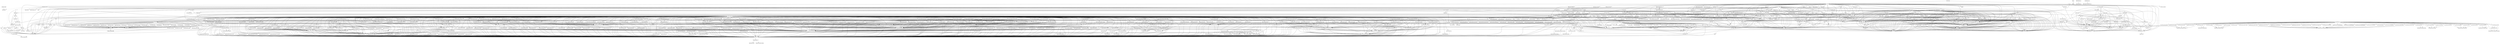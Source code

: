 digraph depends {
    node [shape=plaintext]
"alsa-utils-alsamixer" -> "libasound2";
"alsa-utils-alsamixer" -> "libformw5";
"alsa-utils-alsamixer" -> "libmenuw5";
"alsa-utils-alsamixer" -> "libncursesw5";
"alsa-utils-alsamixer" -> "libpanelw5";
"alsa-utils-alsamixer" -> "libtinfo5";
"angstrom-feed-configs" -> "opkg" [style=dotted];
"angstrom-packagegroup-boot" -> "angstrom-version";
"angstrom-packagegroup-boot" -> "packagegroup-boot";
"avahi-daemon" -> "base-files";
"avahi-daemon" -> "base-passwd";
"avahi-daemon" -> "libavahi-common3";
"avahi-daemon" -> "libavahi-core7";
"avahi-daemon" -> "libcap2";
"avahi-daemon" -> "libdaemon0";
"avahi-daemon" -> "libdbus-1-3";
"avahi-daemon" -> "libexpat1";
"avahi-daemon" -> "libnss-mdns" [style=dotted];
"avahi-daemon" -> "shadow";
"avahi-utils" -> "libavahi-client3";
"avahi-utils" -> "libavahi-common3";
"bash" -> "base-files";
"bash" -> "libtinfo5";
"bash" -> "update-alternatives-opkg";
"bluez5" -> "libdbus-1-3";
"bluez5" -> "libglib-2.0-0";
"bluez5" -> "libreadline6";
"bluez5" -> "libudev1";
"busybox" -> "busybox-syslog" [style=dotted];
"busybox" -> "busybox-udhcpc" [style=dotted];
"busybox" -> "update-alternatives-opkg";
"busybox-syslog" -> "update-alternatives-opkg";
"coreutils" -> "libattr1";
"coreutils" -> "libcap2";
"coreutils" -> "libgmp10";
"coreutils" -> "update-alternatives-opkg";
"cpio" -> "update-alternatives-opkg";
"cpufreq-tweaks" -> "cpufrequtils";
"curl" -> "libcurl4";
"curl" -> "libz1";
"dbus-1" -> "base-files";
"dbus-1" -> "base-passwd";
"dbus-1" -> "libdbus-1-3";
"dbus-1" -> "libexpat1";
"dbus-1" -> "libx11-6";
"dbus-1" -> "shadow";
"dracut" -> "bash";
"dracut" -> "busybox" [style=dotted];
"dracut" -> "coreutils" [style=dotted];
"dracut" -> "cpio";
"dracut" -> "findutils";
"dracut" -> "kernel-modules" [style=dotted];
"dracut" -> "ldd";
"dracut" -> "systemd";
"dracut" -> "util-linux";
"dracut" -> "util-linux-blkid";
"dracut" -> "util-linux-getopt";
"e2fsprogs-e2fsck" -> "libblkid1";
"e2fsprogs-e2fsck" -> "libcom-err2";
"e2fsprogs-e2fsck" -> "libe2p2";
"e2fsprogs-e2fsck" -> "libext2fs2";
"e2fsprogs-e2fsck" -> "libuuid1";
"findutils" -> "update-alternatives-opkg";
"fixmac" -> "ranpwd";
"glibc-gconv-ibm850" -> "glibc-gconv";
"glibc-gconv-unicode" -> "glibc-gconv";
"glibc-gconv-utf-32" -> "glibc-gconv";
"glibc-localedata-en-gb" -> "glibc-localedata-en-us";
"glibc-localedata-en-gb" -> "glibc-localedata-i18n";
"glibc-localedata-en-gb" -> "glibc-localedata-iso14651-t1";
"glibc-localedata-en-gb" -> "glibc-localedata-translit-combining";
"glibc-localedata-en-us" -> "glibc-localedata-en-gb";
"glibc-localedata-en-us" -> "glibc-localedata-iso14651-t1";
"glibc-localedata-i18n" -> "glibc-localedata-iso14651-t1";
"glibc-localedata-i18n" -> "glibc-localedata-translit-neutral";
"glibc-localedata-iso14651-t1" -> "glibc-localedata-iso14651-t1-common";
"glibc-localedata-translit-neutral" -> "glibc-localedata-translit-circle";
"glibc-localedata-translit-neutral" -> "glibc-localedata-translit-cjk-compat";
"glibc-localedata-translit-neutral" -> "glibc-localedata-translit-compat";
"glibc-localedata-translit-neutral" -> "glibc-localedata-translit-font";
"glibc-localedata-translit-neutral" -> "glibc-localedata-translit-fraction";
"glibc-localedata-translit-neutral" -> "glibc-localedata-translit-narrow";
"glibc-localedata-translit-neutral" -> "glibc-localedata-translit-small";
"glibc-localedata-translit-neutral" -> "glibc-localedata-translit-wide";
"htop" -> "libncursesw5";
"htop" -> "libtinfo5";
"htop" -> "ncurses-terminfo";
"initscripts-functions" -> "update-alternatives-opkg";
"iptables" -> "kernel-module-ip-tables" [style=dotted];
"iptables" -> "kernel-module-ipt-masquerade" [style=dotted];
"iptables" -> "kernel-module-iptable-filter" [style=dotted];
"iptables" -> "kernel-module-iptable-nat" [style=dotted];
"iptables" -> "kernel-module-nf-conntrack" [style=dotted];
"iptables" -> "kernel-module-nf-conntrack-ipv4" [style=dotted];
"iptables" -> "kernel-module-nf-defrag-ipv4" [style=dotted];
"iptables" -> "kernel-module-nf-nat" [style=dotted];
"iptables" -> "kernel-module-x-tables" [style=dotted];
"iw" -> "libnl-3-200";
"iw" -> "libnl-3-genl";
"kbd" -> "update-alternatives-opkg";
"kernel" -> "kernel-4.4.1";
"kernel-4.4.1" -> "kernel-image-4.4.1";
"kernel-image-4.4.1" -> "kernel-devicetree";
"kernel-image-4.4.1" -> "kernel-devicetree-overlays" [style=dotted];
"kernel-module-ac97-bus" -> "kernel-4.4.1";
"kernel-module-ad-sigma-delta" -> "kernel-4.4.1";
"kernel-module-ad-sigma-delta" -> "kernel-module-industrialio";
"kernel-module-ad-sigma-delta" -> "kernel-module-industrialio-triggered-buffer";
"kernel-module-ad-sigma-delta" -> "kernel-module-kfifo-buf";
"kernel-module-ad5064" -> "kernel-4.4.1";
"kernel-module-ad5064" -> "kernel-module-industrialio";
"kernel-module-ad5360" -> "kernel-4.4.1";
"kernel-module-ad5360" -> "kernel-module-industrialio";
"kernel-module-ad5380" -> "kernel-4.4.1";
"kernel-module-ad5380" -> "kernel-module-industrialio";
"kernel-module-ad5380" -> "kernel-module-regmap-i2c";
"kernel-module-ad5380" -> "kernel-module-regmap-spi";
"kernel-module-ad5421" -> "kernel-4.4.1";
"kernel-module-ad5421" -> "kernel-module-industrialio";
"kernel-module-ad5446" -> "kernel-4.4.1";
"kernel-module-ad5446" -> "kernel-module-industrialio";
"kernel-module-ad5449" -> "kernel-4.4.1";
"kernel-module-ad5449" -> "kernel-module-industrialio";
"kernel-module-ad5504" -> "kernel-4.4.1";
"kernel-module-ad5504" -> "kernel-module-industrialio";
"kernel-module-ad5624r-spi" -> "kernel-4.4.1";
"kernel-module-ad5624r-spi" -> "kernel-module-industrialio";
"kernel-module-ad5686" -> "kernel-4.4.1";
"kernel-module-ad5686" -> "kernel-module-industrialio";
"kernel-module-ad5755" -> "kernel-4.4.1";
"kernel-module-ad5755" -> "kernel-module-industrialio";
"kernel-module-ad5764" -> "kernel-4.4.1";
"kernel-module-ad5764" -> "kernel-module-industrialio";
"kernel-module-ad5791" -> "kernel-4.4.1";
"kernel-module-ad5791" -> "kernel-module-industrialio";
"kernel-module-ad7266" -> "kernel-4.4.1";
"kernel-module-ad7266" -> "kernel-module-industrialio";
"kernel-module-ad7266" -> "kernel-module-industrialio-triggered-buffer";
"kernel-module-ad7266" -> "kernel-module-kfifo-buf";
"kernel-module-ad7298" -> "kernel-4.4.1";
"kernel-module-ad7298" -> "kernel-module-industrialio";
"kernel-module-ad7298" -> "kernel-module-industrialio-triggered-buffer";
"kernel-module-ad7298" -> "kernel-module-kfifo-buf";
"kernel-module-ad7303" -> "kernel-4.4.1";
"kernel-module-ad7303" -> "kernel-module-industrialio";
"kernel-module-ad7476" -> "kernel-4.4.1";
"kernel-module-ad7476" -> "kernel-module-industrialio";
"kernel-module-ad7476" -> "kernel-module-industrialio-triggered-buffer";
"kernel-module-ad7476" -> "kernel-module-kfifo-buf";
"kernel-module-ad7791" -> "kernel-4.4.1";
"kernel-module-ad7791" -> "kernel-module-ad-sigma-delta";
"kernel-module-ad7791" -> "kernel-module-industrialio";
"kernel-module-ad7791" -> "kernel-module-industrialio-triggered-buffer";
"kernel-module-ad7791" -> "kernel-module-kfifo-buf";
"kernel-module-ad7793" -> "kernel-4.4.1";
"kernel-module-ad7793" -> "kernel-module-ad-sigma-delta";
"kernel-module-ad7793" -> "kernel-module-industrialio";
"kernel-module-ad7793" -> "kernel-module-industrialio-triggered-buffer";
"kernel-module-ad7793" -> "kernel-module-kfifo-buf";
"kernel-module-ad7887" -> "kernel-4.4.1";
"kernel-module-ad7887" -> "kernel-module-industrialio";
"kernel-module-ad7887" -> "kernel-module-industrialio-triggered-buffer";
"kernel-module-ad7887" -> "kernel-module-kfifo-buf";
"kernel-module-ad7923" -> "kernel-4.4.1";
"kernel-module-ad7923" -> "kernel-module-industrialio";
"kernel-module-ad7923" -> "kernel-module-industrialio-triggered-buffer";
"kernel-module-ad7923" -> "kernel-module-kfifo-buf";
"kernel-module-ad8366" -> "kernel-4.4.1";
"kernel-module-ad8366" -> "kernel-module-industrialio";
"kernel-module-ad9523" -> "kernel-4.4.1";
"kernel-module-ad9523" -> "kernel-module-industrialio";
"kernel-module-adf4350" -> "kernel-4.4.1";
"kernel-module-adf4350" -> "kernel-module-industrialio";
"kernel-module-adis-lib" -> "kernel-4.4.1";
"kernel-module-adis-lib" -> "kernel-module-industrialio";
"kernel-module-adis-lib" -> "kernel-module-industrialio-triggered-buffer";
"kernel-module-adis-lib" -> "kernel-module-kfifo-buf";
"kernel-module-adis16080" -> "kernel-4.4.1";
"kernel-module-adis16080" -> "kernel-module-industrialio";
"kernel-module-adis16130" -> "kernel-4.4.1";
"kernel-module-adis16130" -> "kernel-module-industrialio";
"kernel-module-adis16136" -> "kernel-4.4.1";
"kernel-module-adis16136" -> "kernel-module-adis-lib";
"kernel-module-adis16136" -> "kernel-module-industrialio";
"kernel-module-adis16136" -> "kernel-module-industrialio-triggered-buffer";
"kernel-module-adis16136" -> "kernel-module-kfifo-buf";
"kernel-module-adis16260" -> "kernel-4.4.1";
"kernel-module-adis16260" -> "kernel-module-adis-lib";
"kernel-module-adis16260" -> "kernel-module-industrialio";
"kernel-module-adis16260" -> "kernel-module-industrialio-triggered-buffer";
"kernel-module-adis16260" -> "kernel-module-kfifo-buf";
"kernel-module-adis16400" -> "kernel-4.4.1";
"kernel-module-adis16400" -> "kernel-module-adis-lib";
"kernel-module-adis16400" -> "kernel-module-industrialio";
"kernel-module-adis16400" -> "kernel-module-industrialio-triggered-buffer";
"kernel-module-adis16400" -> "kernel-module-kfifo-buf";
"kernel-module-adis16480" -> "kernel-4.4.1";
"kernel-module-adis16480" -> "kernel-module-adis-lib";
"kernel-module-adis16480" -> "kernel-module-industrialio";
"kernel-module-adis16480" -> "kernel-module-industrialio-triggered-buffer";
"kernel-module-adis16480" -> "kernel-module-kfifo-buf";
"kernel-module-adjd-s311" -> "kernel-4.4.1";
"kernel-module-adjd-s311" -> "kernel-module-industrialio";
"kernel-module-adjd-s311" -> "kernel-module-industrialio-triggered-buffer";
"kernel-module-adjd-s311" -> "kernel-module-kfifo-buf";
"kernel-module-adxrs450" -> "kernel-4.4.1";
"kernel-module-adxrs450" -> "kernel-module-industrialio";
"kernel-module-af-alg" -> "kernel-4.4.1";
"kernel-module-af-packet-diag" -> "kernel-4.4.1";
"kernel-module-ak8975" -> "kernel-4.4.1";
"kernel-module-ak8975" -> "kernel-module-industrialio";
"kernel-module-algif-hash" -> "kernel-4.4.1";
"kernel-module-algif-hash" -> "kernel-module-af-alg";
"kernel-module-algif-skcipher" -> "kernel-4.4.1";
"kernel-module-algif-skcipher" -> "kernel-module-af-alg";
"kernel-module-apds9300" -> "kernel-4.4.1";
"kernel-module-apds9300" -> "kernel-module-industrialio";
"kernel-module-as3935" -> "kernel-4.4.1";
"kernel-module-as3935" -> "kernel-module-industrialio";
"kernel-module-as3935" -> "kernel-module-industrialio-triggered-buffer";
"kernel-module-as3935" -> "kernel-module-kfifo-buf";
"kernel-module-at91-adc" -> "kernel-4.4.1";
"kernel-module-at91-adc" -> "kernel-module-industrialio";
"kernel-module-at91-adc" -> "kernel-module-industrialio-triggered-buffer";
"kernel-module-at91-adc" -> "kernel-module-kfifo-buf";
"kernel-module-at91-udc" -> "kernel-4.4.1";
"kernel-module-ath3k" -> "kernel-4.4.1";
"kernel-module-ath3k" -> "kernel-module-bluetooth";
"kernel-module-ath3k" -> "kernel-module-rfkill";
"kernel-module-atmel-usba-udc" -> "kernel-4.4.1";
"kernel-module-auth-rpcgss" -> "kernel-4.4.1";
"kernel-module-auth-rpcgss" -> "kernel-module-oid-registry";
"kernel-module-auth-rpcgss" -> "kernel-module-sunrpc";
"kernel-module-backlight" -> "kernel-4.4.1";
"kernel-module-bcm203x" -> "kernel-4.4.1";
"kernel-module-bcm203x" -> "kernel-module-bluetooth";
"kernel-module-bcm203x" -> "kernel-module-rfkill";
"kernel-module-bfusb" -> "kernel-4.4.1";
"kernel-module-bfusb" -> "kernel-module-bluetooth";
"kernel-module-bfusb" -> "kernel-module-rfkill";
"kernel-module-binfmt-misc" -> "kernel-4.4.1";
"kernel-module-bitblit" -> "kernel-4.4.1";
"kernel-module-bitblit" -> "kernel-module-fb";
"kernel-module-bitblit" -> "kernel-module-fbcon-ccw";
"kernel-module-bitblit" -> "kernel-module-fbcon-cw";
"kernel-module-bitblit" -> "kernel-module-fbcon-rotate";
"kernel-module-bitblit" -> "kernel-module-fbcon-ud";
"kernel-module-bitblit" -> "kernel-module-softcursor";
"kernel-module-bluetooth" -> "kernel-4.4.1";
"kernel-module-bluetooth" -> "kernel-module-rfkill";
"kernel-module-bma180" -> "kernel-4.4.1";
"kernel-module-bma180" -> "kernel-module-industrialio";
"kernel-module-bma180" -> "kernel-module-industrialio-triggered-buffer";
"kernel-module-bma180" -> "kernel-module-kfifo-buf";
"kernel-module-bnep" -> "kernel-4.4.1";
"kernel-module-bnep" -> "kernel-module-bluetooth";
"kernel-module-bnep" -> "kernel-module-rfkill";
"kernel-module-bpa10x" -> "kernel-4.4.1";
"kernel-module-bpa10x" -> "kernel-module-bluetooth";
"kernel-module-bpa10x" -> "kernel-module-hci-uart";
"kernel-module-bpa10x" -> "kernel-module-rfkill";
"kernel-module-bq2415x-charger" -> "kernel-4.4.1";
"kernel-module-bq24190-charger" -> "kernel-4.4.1";
"kernel-module-bq24735-charger" -> "kernel-4.4.1";
"kernel-module-btbcm" -> "kernel-4.4.1";
"kernel-module-btbcm" -> "kernel-module-bluetooth";
"kernel-module-btbcm" -> "kernel-module-rfkill";
"kernel-module-btintel" -> "kernel-4.4.1";
"kernel-module-btintel" -> "kernel-module-bluetooth";
"kernel-module-btintel" -> "kernel-module-rfkill";
"kernel-module-btmrvl" -> "kernel-4.4.1";
"kernel-module-btmrvl" -> "kernel-module-bluetooth";
"kernel-module-btmrvl" -> "kernel-module-rfkill";
"kernel-module-btmrvl-sdio" -> "kernel-4.4.1";
"kernel-module-btmrvl-sdio" -> "kernel-module-bluetooth";
"kernel-module-btmrvl-sdio" -> "kernel-module-btmrvl";
"kernel-module-btmrvl-sdio" -> "kernel-module-rfkill";
"kernel-module-btrfs" -> "kernel-4.4.1";
"kernel-module-btrfs" -> "kernel-module-raid6-pq";
"kernel-module-btrfs" -> "kernel-module-xor";
"kernel-module-btrfs" -> "kernel-module-zlib-deflate";
"kernel-module-btrtl" -> "kernel-4.4.1";
"kernel-module-btrtl" -> "kernel-module-bluetooth";
"kernel-module-btrtl" -> "kernel-module-rfkill";
"kernel-module-btusb" -> "kernel-4.4.1";
"kernel-module-btusb" -> "kernel-module-bluetooth";
"kernel-module-btusb" -> "kernel-module-btbcm";
"kernel-module-btusb" -> "kernel-module-btintel";
"kernel-module-btusb" -> "kernel-module-btrtl";
"kernel-module-btusb" -> "kernel-module-rfkill";
"kernel-module-cfg80211" -> "kernel-4.4.1";
"kernel-module-cfg80211" -> "kernel-module-rfkill";
"kernel-module-cifs" -> "kernel-4.4.1";
"kernel-module-cm32181" -> "kernel-4.4.1";
"kernel-module-cm32181" -> "kernel-module-industrialio";
"kernel-module-cm36651" -> "kernel-4.4.1";
"kernel-module-cm36651" -> "kernel-module-industrialio";
"kernel-module-cmac" -> "kernel-4.4.1";
"kernel-module-crc-t10dif" -> "kernel-4.4.1";
"kernel-module-crc-t10dif" -> "kernel-module-crct10dif-common";
"kernel-module-crct10dif-common" -> "kernel-4.4.1";
"kernel-module-crct10dif-generic" -> "kernel-4.4.1";
"kernel-module-crct10dif-generic" -> "kernel-module-crct10dif-common";
"kernel-module-cuse" -> "kernel-4.4.1";
"kernel-module-cuse" -> "kernel-module-fuse";
"kernel-module-des-generic" -> "kernel-4.4.1";
"kernel-module-dht11" -> "kernel-4.4.1";
"kernel-module-dht11" -> "kernel-module-industrialio";
"kernel-module-ds2780-battery" -> "kernel-4.4.1";
"kernel-module-ds2780-battery" -> "kernel-module-w1-ds2780";
"kernel-module-ds2781-battery" -> "kernel-4.4.1";
"kernel-module-ds2781-battery" -> "kernel-module-w1-ds2781";
"kernel-module-ds2782-battery" -> "kernel-4.4.1";
"kernel-module-echainiv" -> "kernel-4.4.1";
"kernel-module-eeprom-93cx6" -> "kernel-4.4.1";
"kernel-module-fb" -> "kernel-4.4.1";
"kernel-module-fb-sys-fops" -> "kernel-4.4.1";
"kernel-module-fbcon" -> "kernel-4.4.1";
"kernel-module-fbcon" -> "kernel-module-bitblit";
"kernel-module-fbcon" -> "kernel-module-fb";
"kernel-module-fbcon" -> "kernel-module-fbcon-ccw";
"kernel-module-fbcon" -> "kernel-module-fbcon-cw";
"kernel-module-fbcon" -> "kernel-module-fbcon-rotate";
"kernel-module-fbcon" -> "kernel-module-fbcon-ud";
"kernel-module-fbcon" -> "kernel-module-font";
"kernel-module-fbcon" -> "kernel-module-softcursor";
"kernel-module-fbcon" -> "kernel-module-tileblit";
"kernel-module-fbcon-ccw" -> "kernel-4.4.1";
"kernel-module-fbcon-ccw" -> "kernel-module-fb";
"kernel-module-fbcon-ccw" -> "kernel-module-softcursor";
"kernel-module-fbcon-cw" -> "kernel-4.4.1";
"kernel-module-fbcon-cw" -> "kernel-module-fb";
"kernel-module-fbcon-cw" -> "kernel-module-softcursor";
"kernel-module-fbcon-rotate" -> "kernel-4.4.1";
"kernel-module-fbcon-rotate" -> "kernel-module-fb";
"kernel-module-fbcon-rotate" -> "kernel-module-fbcon-ccw";
"kernel-module-fbcon-rotate" -> "kernel-module-fbcon-cw";
"kernel-module-fbcon-rotate" -> "kernel-module-fbcon-ud";
"kernel-module-fbcon-rotate" -> "kernel-module-softcursor";
"kernel-module-fbcon-ud" -> "kernel-4.4.1";
"kernel-module-fbcon-ud" -> "kernel-module-fb";
"kernel-module-fbcon-ud" -> "kernel-module-softcursor";
"kernel-module-fixed" -> "kernel-4.4.1";
"kernel-module-font" -> "kernel-4.4.1";
"kernel-module-fscache" -> "kernel-4.4.1";
"kernel-module-fuse" -> "kernel-4.4.1";
"kernel-module-g-acm-ms" -> "kernel-4.4.1";
"kernel-module-g-acm-ms" -> "kernel-module-libcomposite";
"kernel-module-g-acm-ms" -> "kernel-module-usb-f-mass-storage";
"kernel-module-g-audio" -> "kernel-4.4.1";
"kernel-module-g-audio" -> "kernel-module-libcomposite";
"kernel-module-g-cdc" -> "kernel-4.4.1";
"kernel-module-g-cdc" -> "kernel-module-libcomposite";
"kernel-module-g-cdc" -> "kernel-module-u-ether";
"kernel-module-g-ether" -> "kernel-4.4.1";
"kernel-module-g-ether" -> "kernel-module-libcomposite";
"kernel-module-g-ether" -> "kernel-module-u-ether";
"kernel-module-g-ether" -> "kernel-module-usb-f-rndis";
"kernel-module-g-ffs" -> "kernel-4.4.1";
"kernel-module-g-ffs" -> "kernel-module-libcomposite";
"kernel-module-g-ffs" -> "kernel-module-u-ether";
"kernel-module-g-ffs" -> "kernel-module-usb-f-fs";
"kernel-module-g-ffs" -> "kernel-module-usb-f-rndis";
"kernel-module-g-hid" -> "kernel-4.4.1";
"kernel-module-g-hid" -> "kernel-module-libcomposite";
"kernel-module-g-mass-storage" -> "kernel-4.4.1";
"kernel-module-g-mass-storage" -> "kernel-module-libcomposite";
"kernel-module-g-mass-storage" -> "kernel-module-usb-f-mass-storage";
"kernel-module-g-midi" -> "kernel-4.4.1";
"kernel-module-g-midi" -> "kernel-module-libcomposite";
"kernel-module-g-multi" -> "kernel-4.4.1";
"kernel-module-g-multi" -> "kernel-module-libcomposite";
"kernel-module-g-multi" -> "kernel-module-u-ether";
"kernel-module-g-multi" -> "kernel-module-usb-f-mass-storage";
"kernel-module-g-multi" -> "kernel-module-usb-f-rndis";
"kernel-module-g-ncm" -> "kernel-4.4.1";
"kernel-module-g-ncm" -> "kernel-module-libcomposite";
"kernel-module-g-ncm" -> "kernel-module-u-ether";
"kernel-module-g-printer" -> "kernel-4.4.1";
"kernel-module-g-printer" -> "kernel-module-libcomposite";
"kernel-module-g-serial" -> "kernel-4.4.1";
"kernel-module-g-serial" -> "kernel-module-libcomposite";
"kernel-module-g-webcam" -> "kernel-4.4.1";
"kernel-module-g-webcam" -> "kernel-module-libcomposite";
"kernel-module-g-webcam" -> "kernel-module-usb-f-uvc";
"kernel-module-g-zero" -> "kernel-4.4.1";
"kernel-module-g-zero" -> "kernel-module-libcomposite";
"kernel-module-gadgetfs" -> "kernel-4.4.1";
"kernel-module-gcm" -> "kernel-4.4.1";
"kernel-module-generic-adc-battery" -> "kernel-4.4.1";
"kernel-module-generic-adc-battery" -> "kernel-module-industrialio";
"kernel-module-generic-bl" -> "kernel-4.4.1";
"kernel-module-generic-bl" -> "kernel-module-backlight";
"kernel-module-gf128mul" -> "kernel-4.4.1";
"kernel-module-ghash-generic" -> "kernel-4.4.1";
"kernel-module-ghash-generic" -> "kernel-module-gf128mul";
"kernel-module-gp2ap020a00f" -> "kernel-4.4.1";
"kernel-module-gp2ap020a00f" -> "kernel-module-industrialio";
"kernel-module-gp2ap020a00f" -> "kernel-module-industrialio-triggered-buffer";
"kernel-module-gp2ap020a00f" -> "kernel-module-kfifo-buf";
"kernel-module-gp2ap020a00f" -> "kernel-module-regmap-i2c";
"kernel-module-gpio-backlight" -> "kernel-4.4.1";
"kernel-module-gpio-backlight" -> "kernel-module-backlight";
"kernel-module-gpio-charger" -> "kernel-4.4.1";
"kernel-module-gpio-fan" -> "kernel-4.4.1";
"kernel-module-gpio-fan" -> "kernel-module-hwmon";
"kernel-module-gpio-regulator" -> "kernel-4.4.1";
"kernel-module-grace" -> "kernel-4.4.1";
"kernel-module-gre" -> "kernel-4.4.1";
"kernel-module-gspca-main" -> "kernel-4.4.1";
"kernel-module-hci-uart" -> "kernel-4.4.1";
"kernel-module-hci-uart" -> "kernel-module-bluetooth";
"kernel-module-hci-uart" -> "kernel-module-rfkill";
"kernel-module-hidp" -> "kernel-4.4.1";
"kernel-module-hidp" -> "kernel-module-bluetooth";
"kernel-module-hidp" -> "kernel-module-rfkill";
"kernel-module-hih6130" -> "kernel-4.4.1";
"kernel-module-hih6130" -> "kernel-module-hwmon";
"kernel-module-htu21" -> "kernel-4.4.1";
"kernel-module-htu21" -> "kernel-module-hwmon";
"kernel-module-hwmon" -> "kernel-4.4.1";
"kernel-module-i2c-at91" -> "kernel-4.4.1";
"kernel-module-iio-trig-interrupt" -> "kernel-4.4.1";
"kernel-module-iio-trig-interrupt" -> "kernel-module-industrialio";
"kernel-module-iio-trig-sysfs" -> "kernel-4.4.1";
"kernel-module-iio-trig-sysfs" -> "kernel-module-industrialio";
"kernel-module-ina209" -> "kernel-4.4.1";
"kernel-module-ina209" -> "kernel-module-hwmon";
"kernel-module-ina2xx" -> "kernel-4.4.1";
"kernel-module-ina2xx" -> "kernel-module-hwmon";
"kernel-module-ina2xx" -> "kernel-module-regmap-i2c";
"kernel-module-industrialio" -> "kernel-4.4.1";
"kernel-module-industrialio-buffer-cb" -> "kernel-4.4.1";
"kernel-module-industrialio-buffer-cb" -> "kernel-module-industrialio";
"kernel-module-industrialio-triggered-buffer" -> "kernel-4.4.1";
"kernel-module-industrialio-triggered-buffer" -> "kernel-module-industrialio";
"kernel-module-industrialio-triggered-buffer" -> "kernel-module-kfifo-buf";
"kernel-module-inv-mpu6050" -> "kernel-4.4.1";
"kernel-module-inv-mpu6050" -> "kernel-module-industrialio";
"kernel-module-inv-mpu6050" -> "kernel-module-industrialio-triggered-buffer";
"kernel-module-inv-mpu6050" -> "kernel-module-kfifo-buf";
"kernel-module-ip-gre" -> "kernel-4.4.1";
"kernel-module-ip-gre" -> "kernel-module-gre";
"kernel-module-ipip" -> "kernel-4.4.1";
"kernel-module-itg3200" -> "kernel-4.4.1";
"kernel-module-itg3200" -> "kernel-module-industrialio";
"kernel-module-itg3200" -> "kernel-module-industrialio-triggered-buffer";
"kernel-module-itg3200" -> "kernel-module-kfifo-buf";
"kernel-module-kfifo-buf" -> "kernel-4.4.1";
"kernel-module-kfifo-buf" -> "kernel-module-industrialio";
"kernel-module-kxsd9" -> "kernel-4.4.1";
"kernel-module-kxsd9" -> "kernel-module-industrialio";
"kernel-module-lcd" -> "kernel-4.4.1";
"kernel-module-libcomposite" -> "kernel-4.4.1";
"kernel-module-lockd" -> "kernel-4.4.1";
"kernel-module-lockd" -> "kernel-module-grace";
"kernel-module-lockd" -> "kernel-module-sunrpc";
"kernel-module-ltr501" -> "kernel-4.4.1";
"kernel-module-ltr501" -> "kernel-module-industrialio";
"kernel-module-ltr501" -> "kernel-module-industrialio-triggered-buffer";
"kernel-module-ltr501" -> "kernel-module-kfifo-buf";
"kernel-module-ltr501" -> "kernel-module-regmap-i2c";
"kernel-module-mac80211" -> "kernel-4.4.1";
"kernel-module-mac80211" -> "kernel-module-cfg80211";
"kernel-module-mac80211" -> "kernel-module-rfkill";
"kernel-module-mag3110" -> "kernel-4.4.1";
"kernel-module-mag3110" -> "kernel-module-industrialio";
"kernel-module-mag3110" -> "kernel-module-industrialio-triggered-buffer";
"kernel-module-mag3110" -> "kernel-module-kfifo-buf";
"kernel-module-max1363" -> "kernel-4.4.1";
"kernel-module-max1363" -> "kernel-module-industrialio";
"kernel-module-max1363" -> "kernel-module-industrialio-triggered-buffer";
"kernel-module-max1363" -> "kernel-module-kfifo-buf";
"kernel-module-max517" -> "kernel-4.4.1";
"kernel-module-max517" -> "kernel-module-industrialio";
"kernel-module-mcp320x" -> "kernel-4.4.1";
"kernel-module-mcp320x" -> "kernel-module-industrialio";
"kernel-module-mcp3422" -> "kernel-4.4.1";
"kernel-module-mcp3422" -> "kernel-module-industrialio";
"kernel-module-mcp4725" -> "kernel-4.4.1";
"kernel-module-mcp4725" -> "kernel-module-industrialio";
"kernel-module-md4" -> "kernel-4.4.1";
"kernel-module-md5" -> "kernel-4.4.1";
"kernel-module-mma8452" -> "kernel-4.4.1";
"kernel-module-mma8452" -> "kernel-module-industrialio";
"kernel-module-mma8452" -> "kernel-module-industrialio-triggered-buffer";
"kernel-module-mma8452" -> "kernel-module-kfifo-buf";
"kernel-module-mpl115" -> "kernel-4.4.1";
"kernel-module-mpl115" -> "kernel-module-industrialio";
"kernel-module-mpl3115" -> "kernel-4.4.1";
"kernel-module-mpl3115" -> "kernel-module-industrialio";
"kernel-module-mpl3115" -> "kernel-module-industrialio-triggered-buffer";
"kernel-module-mpl3115" -> "kernel-module-kfifo-buf";
"kernel-module-nau7802" -> "kernel-4.4.1";
"kernel-module-nau7802" -> "kernel-module-industrialio";
"kernel-module-netlink-diag" -> "kernel-4.4.1";
"kernel-module-nfc" -> "kernel-4.4.1";
"kernel-module-nfc" -> "kernel-module-rfkill";
"kernel-module-nfs" -> "kernel-4.4.1";
"kernel-module-nfs" -> "kernel-module-grace";
"kernel-module-nfs" -> "kernel-module-lockd";
"kernel-module-nfs" -> "kernel-module-sunrpc";
"kernel-module-nfs-acl" -> "kernel-4.4.1";
"kernel-module-nfs-acl" -> "kernel-module-sunrpc";
"kernel-module-nfs-layout-flexfiles" -> "kernel-4.4.1";
"kernel-module-nfs-layout-flexfiles" -> "kernel-module-grace";
"kernel-module-nfs-layout-flexfiles" -> "kernel-module-lockd";
"kernel-module-nfs-layout-flexfiles" -> "kernel-module-nfs";
"kernel-module-nfs-layout-flexfiles" -> "kernel-module-nfsv4";
"kernel-module-nfs-layout-flexfiles" -> "kernel-module-sunrpc";
"kernel-module-nfs-layout-nfsv41-files" -> "kernel-4.4.1";
"kernel-module-nfs-layout-nfsv41-files" -> "kernel-module-grace";
"kernel-module-nfs-layout-nfsv41-files" -> "kernel-module-lockd";
"kernel-module-nfs-layout-nfsv41-files" -> "kernel-module-nfs";
"kernel-module-nfs-layout-nfsv41-files" -> "kernel-module-nfsv4";
"kernel-module-nfs-layout-nfsv41-files" -> "kernel-module-sunrpc";
"kernel-module-nfsv2" -> "kernel-4.4.1";
"kernel-module-nfsv2" -> "kernel-module-grace";
"kernel-module-nfsv2" -> "kernel-module-lockd";
"kernel-module-nfsv2" -> "kernel-module-nfs";
"kernel-module-nfsv2" -> "kernel-module-sunrpc";
"kernel-module-nfsv3" -> "kernel-4.4.1";
"kernel-module-nfsv3" -> "kernel-module-grace";
"kernel-module-nfsv3" -> "kernel-module-lockd";
"kernel-module-nfsv3" -> "kernel-module-nfs";
"kernel-module-nfsv3" -> "kernel-module-nfs-acl";
"kernel-module-nfsv3" -> "kernel-module-sunrpc";
"kernel-module-nfsv4" -> "kernel-4.4.1";
"kernel-module-nfsv4" -> "kernel-module-grace";
"kernel-module-nfsv4" -> "kernel-module-lockd";
"kernel-module-nfsv4" -> "kernel-module-nfs";
"kernel-module-nfsv4" -> "kernel-module-sunrpc";
"kernel-module-ntc-thermistor" -> "kernel-4.4.1";
"kernel-module-ntc-thermistor" -> "kernel-module-hwmon";
"kernel-module-ntc-thermistor" -> "kernel-module-industrialio";
"kernel-module-ohci-at91" -> "kernel-4.4.1";
"kernel-module-ohci-at91" -> "kernel-module-ohci-hcd";
"kernel-module-ohci-hcd" -> "kernel-4.4.1";
"kernel-module-oid-registry" -> "kernel-4.4.1";
"kernel-module-pda-power" -> "kernel-4.4.1";
"kernel-module-pwm-bl" -> "kernel-4.4.1";
"kernel-module-pwm-bl" -> "kernel-module-backlight";
"kernel-module-raid6-pq" -> "kernel-4.4.1";
"kernel-module-regmap-i2c" -> "kernel-4.4.1";
"kernel-module-regmap-spi" -> "kernel-4.4.1";
"kernel-module-rfcomm" -> "kernel-4.4.1";
"kernel-module-rfcomm" -> "kernel-module-bluetooth";
"kernel-module-rfcomm" -> "kernel-module-rfkill";
"kernel-module-rfkill" -> "kernel-4.4.1";
"kernel-module-rfkill-gpio" -> "kernel-4.4.1";
"kernel-module-rfkill-gpio" -> "kernel-module-rfkill";
"kernel-module-rt2800lib" -> "kernel-4.4.1";
"kernel-module-rt2800lib" -> "kernel-module-cfg80211";
"kernel-module-rt2800lib" -> "kernel-module-mac80211";
"kernel-module-rt2800lib" -> "kernel-module-rfkill";
"kernel-module-rt2800lib" -> "kernel-module-rt2x00lib";
"kernel-module-rt2800usb" -> "kernel-4.4.1";
"kernel-module-rt2800usb" -> "kernel-module-cfg80211";
"kernel-module-rt2800usb" -> "kernel-module-mac80211";
"kernel-module-rt2800usb" -> "kernel-module-rfkill";
"kernel-module-rt2800usb" -> "kernel-module-rt2800lib";
"kernel-module-rt2800usb" -> "kernel-module-rt2x00lib";
"kernel-module-rt2800usb" -> "kernel-module-rt2x00usb";
"kernel-module-rt2x00lib" -> "kernel-4.4.1";
"kernel-module-rt2x00lib" -> "kernel-module-cfg80211";
"kernel-module-rt2x00lib" -> "kernel-module-mac80211";
"kernel-module-rt2x00lib" -> "kernel-module-rfkill";
"kernel-module-rt2x00usb" -> "kernel-4.4.1";
"kernel-module-rt2x00usb" -> "kernel-module-cfg80211";
"kernel-module-rt2x00usb" -> "kernel-module-mac80211";
"kernel-module-rt2x00usb" -> "kernel-module-rfkill";
"kernel-module-rt2x00usb" -> "kernel-module-rt2x00lib";
"kernel-module-rt73usb" -> "kernel-4.4.1";
"kernel-module-rt73usb" -> "kernel-module-cfg80211";
"kernel-module-rt73usb" -> "kernel-module-mac80211";
"kernel-module-rt73usb" -> "kernel-module-rfkill";
"kernel-module-rt73usb" -> "kernel-module-rt2x00lib";
"kernel-module-rt73usb" -> "kernel-module-rt2x00usb";
"kernel-module-sbs-battery" -> "kernel-4.4.1";
"kernel-module-sht15" -> "kernel-4.4.1";
"kernel-module-sht15" -> "kernel-module-hwmon";
"kernel-module-sht21" -> "kernel-4.4.1";
"kernel-module-sht21" -> "kernel-module-hwmon";
"kernel-module-shtc1" -> "kernel-4.4.1";
"kernel-module-shtc1" -> "kernel-module-hwmon";
"kernel-module-si7005" -> "kernel-4.4.1";
"kernel-module-si7005" -> "kernel-module-industrialio";
"kernel-module-smb347-charger" -> "kernel-4.4.1";
"kernel-module-smb347-charger" -> "kernel-module-regmap-i2c";
"kernel-module-smscufx" -> "kernel-4.4.1";
"kernel-module-smscufx" -> "kernel-module-fb";
"kernel-module-smscufx" -> "kernel-module-fb-sys-fops";
"kernel-module-smscufx" -> "kernel-module-syscopyarea";
"kernel-module-smscufx" -> "kernel-module-sysfillrect";
"kernel-module-smscufx" -> "kernel-module-sysimgblt";
"kernel-module-snd" -> "kernel-4.4.1";
"kernel-module-snd" -> "kernel-module-soundcore";
"kernel-module-snd-ac97-codec" -> "kernel-4.4.1";
"kernel-module-snd-ac97-codec" -> "kernel-module-ac97-bus";
"kernel-module-snd-ac97-codec" -> "kernel-module-snd";
"kernel-module-snd-ac97-codec" -> "kernel-module-snd-pcm";
"kernel-module-snd-ac97-codec" -> "kernel-module-snd-timer";
"kernel-module-snd-ac97-codec" -> "kernel-module-soundcore";
"kernel-module-snd-at73c213" -> "kernel-4.4.1";
"kernel-module-snd-at73c213" -> "kernel-module-snd";
"kernel-module-snd-at73c213" -> "kernel-module-snd-pcm";
"kernel-module-snd-at73c213" -> "kernel-module-snd-timer";
"kernel-module-snd-at73c213" -> "kernel-module-soundcore";
"kernel-module-snd-atmel-ac97c" -> "kernel-4.4.1";
"kernel-module-snd-atmel-ac97c" -> "kernel-module-ac97-bus";
"kernel-module-snd-atmel-ac97c" -> "kernel-module-snd";
"kernel-module-snd-atmel-ac97c" -> "kernel-module-snd-ac97-codec";
"kernel-module-snd-atmel-ac97c" -> "kernel-module-snd-pcm";
"kernel-module-snd-atmel-ac97c" -> "kernel-module-snd-timer";
"kernel-module-snd-atmel-ac97c" -> "kernel-module-soundcore";
"kernel-module-snd-hwdep" -> "kernel-4.4.1";
"kernel-module-snd-hwdep" -> "kernel-module-snd";
"kernel-module-snd-hwdep" -> "kernel-module-soundcore";
"kernel-module-snd-mixer-oss" -> "kernel-4.4.1";
"kernel-module-snd-mixer-oss" -> "kernel-module-snd";
"kernel-module-snd-mixer-oss" -> "kernel-module-soundcore";
"kernel-module-snd-pcm" -> "kernel-4.4.1";
"kernel-module-snd-pcm" -> "kernel-module-snd";
"kernel-module-snd-pcm" -> "kernel-module-snd-timer";
"kernel-module-snd-pcm" -> "kernel-module-soundcore";
"kernel-module-snd-pcm-oss" -> "kernel-4.4.1";
"kernel-module-snd-pcm-oss" -> "kernel-module-snd";
"kernel-module-snd-pcm-oss" -> "kernel-module-snd-mixer-oss";
"kernel-module-snd-pcm-oss" -> "kernel-module-snd-pcm";
"kernel-module-snd-pcm-oss" -> "kernel-module-snd-timer";
"kernel-module-snd-pcm-oss" -> "kernel-module-soundcore";
"kernel-module-snd-rawmidi" -> "kernel-4.4.1";
"kernel-module-snd-rawmidi" -> "kernel-module-snd";
"kernel-module-snd-rawmidi" -> "kernel-module-snd-seq-device";
"kernel-module-snd-rawmidi" -> "kernel-module-soundcore";
"kernel-module-snd-seq" -> "kernel-4.4.1";
"kernel-module-snd-seq" -> "kernel-module-snd";
"kernel-module-snd-seq" -> "kernel-module-snd-seq-device";
"kernel-module-snd-seq" -> "kernel-module-snd-timer";
"kernel-module-snd-seq" -> "kernel-module-soundcore";
"kernel-module-snd-seq-device" -> "kernel-4.4.1";
"kernel-module-snd-seq-device" -> "kernel-module-snd";
"kernel-module-snd-seq-device" -> "kernel-module-soundcore";
"kernel-module-snd-seq-dummy" -> "kernel-4.4.1";
"kernel-module-snd-seq-dummy" -> "kernel-module-snd";
"kernel-module-snd-seq-dummy" -> "kernel-module-snd-seq";
"kernel-module-snd-seq-dummy" -> "kernel-module-snd-seq-device";
"kernel-module-snd-seq-dummy" -> "kernel-module-snd-timer";
"kernel-module-snd-seq-dummy" -> "kernel-module-soundcore";
"kernel-module-snd-seq-midi" -> "kernel-4.4.1";
"kernel-module-snd-seq-midi" -> "kernel-module-snd";
"kernel-module-snd-seq-midi" -> "kernel-module-snd-rawmidi";
"kernel-module-snd-seq-midi" -> "kernel-module-snd-seq";
"kernel-module-snd-seq-midi" -> "kernel-module-snd-seq-device";
"kernel-module-snd-seq-midi" -> "kernel-module-snd-seq-midi-event";
"kernel-module-snd-seq-midi" -> "kernel-module-snd-timer";
"kernel-module-snd-seq-midi" -> "kernel-module-soundcore";
"kernel-module-snd-seq-midi-event" -> "kernel-4.4.1";
"kernel-module-snd-seq-midi-event" -> "kernel-module-snd";
"kernel-module-snd-seq-midi-event" -> "kernel-module-snd-seq";
"kernel-module-snd-seq-midi-event" -> "kernel-module-snd-seq-device";
"kernel-module-snd-seq-midi-event" -> "kernel-module-snd-timer";
"kernel-module-snd-seq-midi-event" -> "kernel-module-soundcore";
"kernel-module-snd-soc-core" -> "kernel-4.4.1";
"kernel-module-snd-soc-core" -> "kernel-module-snd";
"kernel-module-snd-soc-core" -> "kernel-module-snd-pcm";
"kernel-module-snd-soc-core" -> "kernel-module-snd-timer";
"kernel-module-snd-soc-core" -> "kernel-module-soundcore";
"kernel-module-snd-soc-simple-card" -> "kernel-4.4.1";
"kernel-module-snd-soc-simple-card" -> "kernel-module-snd";
"kernel-module-snd-soc-simple-card" -> "kernel-module-snd-pcm";
"kernel-module-snd-soc-simple-card" -> "kernel-module-snd-soc-core";
"kernel-module-snd-soc-simple-card" -> "kernel-module-snd-timer";
"kernel-module-snd-soc-simple-card" -> "kernel-module-soundcore";
"kernel-module-snd-timer" -> "kernel-4.4.1";
"kernel-module-snd-timer" -> "kernel-module-snd";
"kernel-module-snd-timer" -> "kernel-module-soundcore";
"kernel-module-snd-usb-audio" -> "kernel-4.4.1";
"kernel-module-snd-usb-audio" -> "kernel-module-snd";
"kernel-module-snd-usb-audio" -> "kernel-module-snd-hwdep";
"kernel-module-snd-usb-audio" -> "kernel-module-snd-pcm";
"kernel-module-snd-usb-audio" -> "kernel-module-snd-rawmidi";
"kernel-module-snd-usb-audio" -> "kernel-module-snd-seq-device";
"kernel-module-snd-usb-audio" -> "kernel-module-snd-timer";
"kernel-module-snd-usb-audio" -> "kernel-module-snd-usbmidi-lib";
"kernel-module-snd-usb-audio" -> "kernel-module-soundcore";
"kernel-module-snd-usbmidi-lib" -> "kernel-4.4.1";
"kernel-module-snd-usbmidi-lib" -> "kernel-module-snd";
"kernel-module-snd-usbmidi-lib" -> "kernel-module-snd-rawmidi";
"kernel-module-snd-usbmidi-lib" -> "kernel-module-snd-seq-device";
"kernel-module-snd-usbmidi-lib" -> "kernel-module-soundcore";
"kernel-module-softcursor" -> "kernel-4.4.1";
"kernel-module-softcursor" -> "kernel-module-fb";
"kernel-module-soundcore" -> "kernel-4.4.1";
"kernel-module-ssb" -> "kernel-4.4.1";
"kernel-module-ssd1307fb" -> "kernel-4.4.1";
"kernel-module-ssd1307fb" -> "kernel-module-backlight";
"kernel-module-ssd1307fb" -> "kernel-module-fb";
"kernel-module-ssd1307fb" -> "kernel-module-fb-sys-fops";
"kernel-module-ssd1307fb" -> "kernel-module-syscopyarea";
"kernel-module-ssd1307fb" -> "kernel-module-sysfillrect";
"kernel-module-ssd1307fb" -> "kernel-module-sysimgblt";
"kernel-module-st-accel" -> "kernel-4.4.1";
"kernel-module-st-accel" -> "kernel-module-industrialio";
"kernel-module-st-accel" -> "kernel-module-industrialio-triggered-buffer";
"kernel-module-st-accel" -> "kernel-module-kfifo-buf";
"kernel-module-st-accel" -> "kernel-module-st-sensors";
"kernel-module-st-accel-i2c" -> "kernel-4.4.1";
"kernel-module-st-accel-i2c" -> "kernel-module-industrialio";
"kernel-module-st-accel-i2c" -> "kernel-module-industrialio-triggered-buffer";
"kernel-module-st-accel-i2c" -> "kernel-module-kfifo-buf";
"kernel-module-st-accel-i2c" -> "kernel-module-st-accel";
"kernel-module-st-accel-i2c" -> "kernel-module-st-sensors";
"kernel-module-st-accel-i2c" -> "kernel-module-st-sensors-i2c";
"kernel-module-st-accel-spi" -> "kernel-4.4.1";
"kernel-module-st-accel-spi" -> "kernel-module-industrialio";
"kernel-module-st-accel-spi" -> "kernel-module-industrialio-triggered-buffer";
"kernel-module-st-accel-spi" -> "kernel-module-kfifo-buf";
"kernel-module-st-accel-spi" -> "kernel-module-st-accel";
"kernel-module-st-accel-spi" -> "kernel-module-st-sensors";
"kernel-module-st-accel-spi" -> "kernel-module-st-sensors-spi";
"kernel-module-st-gyro" -> "kernel-4.4.1";
"kernel-module-st-gyro" -> "kernel-module-industrialio";
"kernel-module-st-gyro" -> "kernel-module-industrialio-triggered-buffer";
"kernel-module-st-gyro" -> "kernel-module-kfifo-buf";
"kernel-module-st-gyro" -> "kernel-module-st-sensors";
"kernel-module-st-gyro-i2c" -> "kernel-4.4.1";
"kernel-module-st-gyro-i2c" -> "kernel-module-industrialio";
"kernel-module-st-gyro-i2c" -> "kernel-module-industrialio-triggered-buffer";
"kernel-module-st-gyro-i2c" -> "kernel-module-kfifo-buf";
"kernel-module-st-gyro-i2c" -> "kernel-module-st-gyro";
"kernel-module-st-gyro-i2c" -> "kernel-module-st-sensors";
"kernel-module-st-gyro-i2c" -> "kernel-module-st-sensors-i2c";
"kernel-module-st-gyro-spi" -> "kernel-4.4.1";
"kernel-module-st-gyro-spi" -> "kernel-module-industrialio";
"kernel-module-st-gyro-spi" -> "kernel-module-industrialio-triggered-buffer";
"kernel-module-st-gyro-spi" -> "kernel-module-kfifo-buf";
"kernel-module-st-gyro-spi" -> "kernel-module-st-gyro";
"kernel-module-st-gyro-spi" -> "kernel-module-st-sensors";
"kernel-module-st-gyro-spi" -> "kernel-module-st-sensors-spi";
"kernel-module-st-magn" -> "kernel-4.4.1";
"kernel-module-st-magn" -> "kernel-module-industrialio";
"kernel-module-st-magn" -> "kernel-module-industrialio-triggered-buffer";
"kernel-module-st-magn" -> "kernel-module-kfifo-buf";
"kernel-module-st-magn" -> "kernel-module-st-sensors";
"kernel-module-st-magn-i2c" -> "kernel-4.4.1";
"kernel-module-st-magn-i2c" -> "kernel-module-industrialio";
"kernel-module-st-magn-i2c" -> "kernel-module-industrialio-triggered-buffer";
"kernel-module-st-magn-i2c" -> "kernel-module-kfifo-buf";
"kernel-module-st-magn-i2c" -> "kernel-module-st-magn";
"kernel-module-st-magn-i2c" -> "kernel-module-st-sensors";
"kernel-module-st-magn-i2c" -> "kernel-module-st-sensors-i2c";
"kernel-module-st-magn-spi" -> "kernel-4.4.1";
"kernel-module-st-magn-spi" -> "kernel-module-industrialio";
"kernel-module-st-magn-spi" -> "kernel-module-industrialio-triggered-buffer";
"kernel-module-st-magn-spi" -> "kernel-module-kfifo-buf";
"kernel-module-st-magn-spi" -> "kernel-module-st-magn";
"kernel-module-st-magn-spi" -> "kernel-module-st-sensors";
"kernel-module-st-magn-spi" -> "kernel-module-st-sensors-spi";
"kernel-module-st-pressure" -> "kernel-4.4.1";
"kernel-module-st-pressure" -> "kernel-module-industrialio";
"kernel-module-st-pressure" -> "kernel-module-industrialio-triggered-buffer";
"kernel-module-st-pressure" -> "kernel-module-kfifo-buf";
"kernel-module-st-pressure" -> "kernel-module-st-sensors";
"kernel-module-st-pressure-i2c" -> "kernel-4.4.1";
"kernel-module-st-pressure-i2c" -> "kernel-module-industrialio";
"kernel-module-st-pressure-i2c" -> "kernel-module-industrialio-triggered-buffer";
"kernel-module-st-pressure-i2c" -> "kernel-module-kfifo-buf";
"kernel-module-st-pressure-i2c" -> "kernel-module-st-pressure";
"kernel-module-st-pressure-i2c" -> "kernel-module-st-sensors";
"kernel-module-st-pressure-i2c" -> "kernel-module-st-sensors-i2c";
"kernel-module-st-pressure-spi" -> "kernel-4.4.1";
"kernel-module-st-pressure-spi" -> "kernel-module-industrialio";
"kernel-module-st-pressure-spi" -> "kernel-module-industrialio-triggered-buffer";
"kernel-module-st-pressure-spi" -> "kernel-module-kfifo-buf";
"kernel-module-st-pressure-spi" -> "kernel-module-st-pressure";
"kernel-module-st-pressure-spi" -> "kernel-module-st-sensors";
"kernel-module-st-pressure-spi" -> "kernel-module-st-sensors-spi";
"kernel-module-st-sensors" -> "kernel-4.4.1";
"kernel-module-st-sensors" -> "kernel-module-industrialio";
"kernel-module-st-sensors-i2c" -> "kernel-4.4.1";
"kernel-module-st-sensors-spi" -> "kernel-4.4.1";
"kernel-module-sunrpc" -> "kernel-4.4.1";
"kernel-module-syscopyarea" -> "kernel-4.4.1";
"kernel-module-sysfillrect" -> "kernel-4.4.1";
"kernel-module-sysimgblt" -> "kernel-4.4.1";
"kernel-module-tcs3472" -> "kernel-4.4.1";
"kernel-module-tcs3472" -> "kernel-module-industrialio";
"kernel-module-tcs3472" -> "kernel-module-industrialio-triggered-buffer";
"kernel-module-tcs3472" -> "kernel-module-kfifo-buf";
"kernel-module-thmc50" -> "kernel-4.4.1";
"kernel-module-thmc50" -> "kernel-module-hwmon";
"kernel-module-ti-adc081c" -> "kernel-4.4.1";
"kernel-module-ti-adc081c" -> "kernel-module-industrialio";
"kernel-module-tileblit" -> "kernel-4.4.1";
"kernel-module-tileblit" -> "kernel-module-fb";
"kernel-module-tmp006" -> "kernel-4.4.1";
"kernel-module-tmp006" -> "kernel-module-industrialio";
"kernel-module-tmp102" -> "kernel-4.4.1";
"kernel-module-tmp102" -> "kernel-module-hwmon";
"kernel-module-tmp401" -> "kernel-4.4.1";
"kernel-module-tmp401" -> "kernel-module-hwmon";
"kernel-module-tmp421" -> "kernel-4.4.1";
"kernel-module-tmp421" -> "kernel-module-hwmon";
"kernel-module-tsl2563" -> "kernel-4.4.1";
"kernel-module-tsl2563" -> "kernel-module-industrialio";
"kernel-module-tsl4531" -> "kernel-4.4.1";
"kernel-module-tsl4531" -> "kernel-module-industrialio";
"kernel-module-tun" -> "kernel-4.4.1";
"kernel-module-u-ether" -> "kernel-4.4.1";
"kernel-module-u-serial" -> "kernel-4.4.1";
"kernel-module-udlfb" -> "kernel-4.4.1";
"kernel-module-udlfb" -> "kernel-module-fb";
"kernel-module-udlfb" -> "kernel-module-fb-sys-fops";
"kernel-module-udlfb" -> "kernel-module-syscopyarea";
"kernel-module-udlfb" -> "kernel-module-sysfillrect";
"kernel-module-udlfb" -> "kernel-module-sysimgblt";
"kernel-module-usb-f-acm" -> "kernel-4.4.1";
"kernel-module-usb-f-acm" -> "kernel-module-libcomposite";
"kernel-module-usb-f-acm" -> "kernel-module-u-serial";
"kernel-module-usb-f-ecm" -> "kernel-4.4.1";
"kernel-module-usb-f-ecm" -> "kernel-module-libcomposite";
"kernel-module-usb-f-ecm" -> "kernel-module-u-ether";
"kernel-module-usb-f-ecm-subset" -> "kernel-4.4.1";
"kernel-module-usb-f-ecm-subset" -> "kernel-module-libcomposite";
"kernel-module-usb-f-ecm-subset" -> "kernel-module-u-ether";
"kernel-module-usb-f-eem" -> "kernel-4.4.1";
"kernel-module-usb-f-eem" -> "kernel-module-libcomposite";
"kernel-module-usb-f-eem" -> "kernel-module-u-ether";
"kernel-module-usb-f-fs" -> "kernel-4.4.1";
"kernel-module-usb-f-fs" -> "kernel-module-libcomposite";
"kernel-module-usb-f-hid" -> "kernel-4.4.1";
"kernel-module-usb-f-hid" -> "kernel-module-libcomposite";
"kernel-module-usb-f-mass-storage" -> "kernel-4.4.1";
"kernel-module-usb-f-mass-storage" -> "kernel-module-libcomposite";
"kernel-module-usb-f-midi" -> "kernel-4.4.1";
"kernel-module-usb-f-midi" -> "kernel-module-libcomposite";
"kernel-module-usb-f-midi" -> "kernel-module-snd";
"kernel-module-usb-f-midi" -> "kernel-module-snd-rawmidi";
"kernel-module-usb-f-midi" -> "kernel-module-snd-seq-device";
"kernel-module-usb-f-midi" -> "kernel-module-soundcore";
"kernel-module-usb-f-ncm" -> "kernel-4.4.1";
"kernel-module-usb-f-ncm" -> "kernel-module-libcomposite";
"kernel-module-usb-f-ncm" -> "kernel-module-u-ether";
"kernel-module-usb-f-obex" -> "kernel-4.4.1";
"kernel-module-usb-f-obex" -> "kernel-module-libcomposite";
"kernel-module-usb-f-obex" -> "kernel-module-u-serial";
"kernel-module-usb-f-printer" -> "kernel-4.4.1";
"kernel-module-usb-f-printer" -> "kernel-module-libcomposite";
"kernel-module-usb-f-rndis" -> "kernel-4.4.1";
"kernel-module-usb-f-rndis" -> "kernel-module-libcomposite";
"kernel-module-usb-f-rndis" -> "kernel-module-u-ether";
"kernel-module-usb-f-serial" -> "kernel-4.4.1";
"kernel-module-usb-f-serial" -> "kernel-module-libcomposite";
"kernel-module-usb-f-serial" -> "kernel-module-u-serial";
"kernel-module-usb-f-ss-lb" -> "kernel-4.4.1";
"kernel-module-usb-f-ss-lb" -> "kernel-module-libcomposite";
"kernel-module-usb-f-uac2" -> "kernel-4.4.1";
"kernel-module-usb-f-uac2" -> "kernel-module-libcomposite";
"kernel-module-usb-f-uac2" -> "kernel-module-snd";
"kernel-module-usb-f-uac2" -> "kernel-module-snd-pcm";
"kernel-module-usb-f-uac2" -> "kernel-module-snd-timer";
"kernel-module-usb-f-uac2" -> "kernel-module-soundcore";
"kernel-module-usb-f-uvc" -> "kernel-4.4.1";
"kernel-module-usb-f-uvc" -> "kernel-module-libcomposite";
"kernel-module-usb-storage" -> "kernel-4.4.1";
"kernel-module-userspace-consumer" -> "kernel-4.4.1";
"kernel-module-vcnl4000" -> "kernel-4.4.1";
"kernel-module-vcnl4000" -> "kernel-module-industrialio";
"kernel-module-vf610-adc" -> "kernel-4.4.1";
"kernel-module-vf610-adc" -> "kernel-module-industrialio";
"kernel-module-vf610-adc" -> "kernel-module-industrialio-triggered-buffer";
"kernel-module-vf610-adc" -> "kernel-module-kfifo-buf";
"kernel-module-virtual" -> "kernel-4.4.1";
"kernel-module-w1-ds2780" -> "kernel-4.4.1";
"kernel-module-w1-ds2781" -> "kernel-4.4.1";
"kernel-module-xor" -> "kernel-4.4.1";
"kernel-module-zlib-deflate" -> "kernel-4.4.1";
"kernel-module-zsmalloc" -> "kernel-4.4.1";
"kernel-modules" -> "kernel-module-ac97-bus";
"kernel-modules" -> "kernel-module-ad-sigma-delta";
"kernel-modules" -> "kernel-module-ad5064";
"kernel-modules" -> "kernel-module-ad5360";
"kernel-modules" -> "kernel-module-ad5380";
"kernel-modules" -> "kernel-module-ad5421";
"kernel-modules" -> "kernel-module-ad5446";
"kernel-modules" -> "kernel-module-ad5449";
"kernel-modules" -> "kernel-module-ad5504";
"kernel-modules" -> "kernel-module-ad5624r-spi";
"kernel-modules" -> "kernel-module-ad5686";
"kernel-modules" -> "kernel-module-ad5755";
"kernel-modules" -> "kernel-module-ad5764";
"kernel-modules" -> "kernel-module-ad5791";
"kernel-modules" -> "kernel-module-ad7266";
"kernel-modules" -> "kernel-module-ad7298";
"kernel-modules" -> "kernel-module-ad7303";
"kernel-modules" -> "kernel-module-ad7476";
"kernel-modules" -> "kernel-module-ad7791";
"kernel-modules" -> "kernel-module-ad7793";
"kernel-modules" -> "kernel-module-ad7887";
"kernel-modules" -> "kernel-module-ad7923";
"kernel-modules" -> "kernel-module-ad8366";
"kernel-modules" -> "kernel-module-ad9523";
"kernel-modules" -> "kernel-module-adf4350";
"kernel-modules" -> "kernel-module-adis-lib";
"kernel-modules" -> "kernel-module-adis16080";
"kernel-modules" -> "kernel-module-adis16130";
"kernel-modules" -> "kernel-module-adis16136";
"kernel-modules" -> "kernel-module-adis16260";
"kernel-modules" -> "kernel-module-adis16400";
"kernel-modules" -> "kernel-module-adis16480";
"kernel-modules" -> "kernel-module-adjd-s311";
"kernel-modules" -> "kernel-module-adxrs450";
"kernel-modules" -> "kernel-module-af-alg";
"kernel-modules" -> "kernel-module-af-packet-diag";
"kernel-modules" -> "kernel-module-ak8975";
"kernel-modules" -> "kernel-module-algif-hash";
"kernel-modules" -> "kernel-module-algif-skcipher";
"kernel-modules" -> "kernel-module-apds9300";
"kernel-modules" -> "kernel-module-as3935";
"kernel-modules" -> "kernel-module-at91-adc";
"kernel-modules" -> "kernel-module-at91-udc";
"kernel-modules" -> "kernel-module-ath3k";
"kernel-modules" -> "kernel-module-atmel-usba-udc";
"kernel-modules" -> "kernel-module-auth-rpcgss";
"kernel-modules" -> "kernel-module-backlight";
"kernel-modules" -> "kernel-module-bcm203x";
"kernel-modules" -> "kernel-module-bfusb";
"kernel-modules" -> "kernel-module-binfmt-misc";
"kernel-modules" -> "kernel-module-bitblit";
"kernel-modules" -> "kernel-module-bluetooth";
"kernel-modules" -> "kernel-module-bma180";
"kernel-modules" -> "kernel-module-bnep";
"kernel-modules" -> "kernel-module-bpa10x";
"kernel-modules" -> "kernel-module-bq2415x-charger";
"kernel-modules" -> "kernel-module-bq24190-charger";
"kernel-modules" -> "kernel-module-bq24735-charger";
"kernel-modules" -> "kernel-module-btbcm";
"kernel-modules" -> "kernel-module-btintel";
"kernel-modules" -> "kernel-module-btmrvl";
"kernel-modules" -> "kernel-module-btmrvl-sdio";
"kernel-modules" -> "kernel-module-btrfs";
"kernel-modules" -> "kernel-module-btrtl";
"kernel-modules" -> "kernel-module-btusb";
"kernel-modules" -> "kernel-module-cfg80211";
"kernel-modules" -> "kernel-module-cifs";
"kernel-modules" -> "kernel-module-cm32181";
"kernel-modules" -> "kernel-module-cm36651";
"kernel-modules" -> "kernel-module-cmac";
"kernel-modules" -> "kernel-module-crc-t10dif";
"kernel-modules" -> "kernel-module-crct10dif-common";
"kernel-modules" -> "kernel-module-crct10dif-generic";
"kernel-modules" -> "kernel-module-cuse";
"kernel-modules" -> "kernel-module-des-generic";
"kernel-modules" -> "kernel-module-dht11";
"kernel-modules" -> "kernel-module-ds2780-battery";
"kernel-modules" -> "kernel-module-ds2781-battery";
"kernel-modules" -> "kernel-module-ds2782-battery";
"kernel-modules" -> "kernel-module-echainiv";
"kernel-modules" -> "kernel-module-eeprom-93cx6";
"kernel-modules" -> "kernel-module-fb";
"kernel-modules" -> "kernel-module-fb-sys-fops";
"kernel-modules" -> "kernel-module-fbcon";
"kernel-modules" -> "kernel-module-fbcon-ccw";
"kernel-modules" -> "kernel-module-fbcon-cw";
"kernel-modules" -> "kernel-module-fbcon-rotate";
"kernel-modules" -> "kernel-module-fbcon-ud";
"kernel-modules" -> "kernel-module-fixed";
"kernel-modules" -> "kernel-module-font";
"kernel-modules" -> "kernel-module-fscache";
"kernel-modules" -> "kernel-module-fuse";
"kernel-modules" -> "kernel-module-g-acm-ms";
"kernel-modules" -> "kernel-module-g-audio";
"kernel-modules" -> "kernel-module-g-cdc";
"kernel-modules" -> "kernel-module-g-ether";
"kernel-modules" -> "kernel-module-g-ffs";
"kernel-modules" -> "kernel-module-g-hid";
"kernel-modules" -> "kernel-module-g-mass-storage";
"kernel-modules" -> "kernel-module-g-midi";
"kernel-modules" -> "kernel-module-g-multi";
"kernel-modules" -> "kernel-module-g-ncm";
"kernel-modules" -> "kernel-module-g-printer";
"kernel-modules" -> "kernel-module-g-serial";
"kernel-modules" -> "kernel-module-g-webcam";
"kernel-modules" -> "kernel-module-g-zero";
"kernel-modules" -> "kernel-module-gadgetfs";
"kernel-modules" -> "kernel-module-gcm";
"kernel-modules" -> "kernel-module-generic-adc-battery";
"kernel-modules" -> "kernel-module-generic-bl";
"kernel-modules" -> "kernel-module-gf128mul";
"kernel-modules" -> "kernel-module-ghash-generic";
"kernel-modules" -> "kernel-module-gp2ap020a00f";
"kernel-modules" -> "kernel-module-gpio-backlight";
"kernel-modules" -> "kernel-module-gpio-charger";
"kernel-modules" -> "kernel-module-gpio-fan";
"kernel-modules" -> "kernel-module-gpio-regulator";
"kernel-modules" -> "kernel-module-grace";
"kernel-modules" -> "kernel-module-gre";
"kernel-modules" -> "kernel-module-gspca-main";
"kernel-modules" -> "kernel-module-hci-uart";
"kernel-modules" -> "kernel-module-hidp";
"kernel-modules" -> "kernel-module-hih6130";
"kernel-modules" -> "kernel-module-htu21";
"kernel-modules" -> "kernel-module-hwmon";
"kernel-modules" -> "kernel-module-i2c-at91";
"kernel-modules" -> "kernel-module-iio-trig-interrupt";
"kernel-modules" -> "kernel-module-iio-trig-sysfs";
"kernel-modules" -> "kernel-module-ina209";
"kernel-modules" -> "kernel-module-ina2xx";
"kernel-modules" -> "kernel-module-industrialio";
"kernel-modules" -> "kernel-module-industrialio-buffer-cb";
"kernel-modules" -> "kernel-module-industrialio-triggered-buffer";
"kernel-modules" -> "kernel-module-inv-mpu6050";
"kernel-modules" -> "kernel-module-ip-gre";
"kernel-modules" -> "kernel-module-ipip";
"kernel-modules" -> "kernel-module-itg3200";
"kernel-modules" -> "kernel-module-kfifo-buf";
"kernel-modules" -> "kernel-module-kxsd9";
"kernel-modules" -> "kernel-module-lcd";
"kernel-modules" -> "kernel-module-libcomposite";
"kernel-modules" -> "kernel-module-lockd";
"kernel-modules" -> "kernel-module-ltr501";
"kernel-modules" -> "kernel-module-mac80211";
"kernel-modules" -> "kernel-module-mag3110";
"kernel-modules" -> "kernel-module-max1363";
"kernel-modules" -> "kernel-module-max517";
"kernel-modules" -> "kernel-module-mcp320x";
"kernel-modules" -> "kernel-module-mcp3422";
"kernel-modules" -> "kernel-module-mcp4725";
"kernel-modules" -> "kernel-module-md4";
"kernel-modules" -> "kernel-module-md5";
"kernel-modules" -> "kernel-module-mma8452";
"kernel-modules" -> "kernel-module-mpl115";
"kernel-modules" -> "kernel-module-mpl3115";
"kernel-modules" -> "kernel-module-nau7802";
"kernel-modules" -> "kernel-module-netlink-diag";
"kernel-modules" -> "kernel-module-nfc";
"kernel-modules" -> "kernel-module-nfs";
"kernel-modules" -> "kernel-module-nfs-acl";
"kernel-modules" -> "kernel-module-nfs-layout-flexfiles";
"kernel-modules" -> "kernel-module-nfs-layout-nfsv41-files";
"kernel-modules" -> "kernel-module-nfsv2";
"kernel-modules" -> "kernel-module-nfsv3";
"kernel-modules" -> "kernel-module-nfsv4";
"kernel-modules" -> "kernel-module-ntc-thermistor";
"kernel-modules" -> "kernel-module-ohci-at91";
"kernel-modules" -> "kernel-module-ohci-hcd";
"kernel-modules" -> "kernel-module-oid-registry";
"kernel-modules" -> "kernel-module-pda-power";
"kernel-modules" -> "kernel-module-pwm-bl";
"kernel-modules" -> "kernel-module-raid6-pq";
"kernel-modules" -> "kernel-module-regmap-i2c";
"kernel-modules" -> "kernel-module-regmap-spi";
"kernel-modules" -> "kernel-module-rfcomm";
"kernel-modules" -> "kernel-module-rfkill";
"kernel-modules" -> "kernel-module-rfkill-gpio";
"kernel-modules" -> "kernel-module-rt2800lib";
"kernel-modules" -> "kernel-module-rt2800usb";
"kernel-modules" -> "kernel-module-rt2x00lib";
"kernel-modules" -> "kernel-module-rt2x00usb";
"kernel-modules" -> "kernel-module-rt73usb";
"kernel-modules" -> "kernel-module-sbs-battery";
"kernel-modules" -> "kernel-module-sht15";
"kernel-modules" -> "kernel-module-sht21";
"kernel-modules" -> "kernel-module-shtc1";
"kernel-modules" -> "kernel-module-si7005";
"kernel-modules" -> "kernel-module-smb347-charger";
"kernel-modules" -> "kernel-module-smscufx";
"kernel-modules" -> "kernel-module-snd";
"kernel-modules" -> "kernel-module-snd-ac97-codec";
"kernel-modules" -> "kernel-module-snd-at73c213";
"kernel-modules" -> "kernel-module-snd-atmel-ac97c";
"kernel-modules" -> "kernel-module-snd-hwdep";
"kernel-modules" -> "kernel-module-snd-mixer-oss";
"kernel-modules" -> "kernel-module-snd-pcm";
"kernel-modules" -> "kernel-module-snd-pcm-oss";
"kernel-modules" -> "kernel-module-snd-rawmidi";
"kernel-modules" -> "kernel-module-snd-seq";
"kernel-modules" -> "kernel-module-snd-seq-device";
"kernel-modules" -> "kernel-module-snd-seq-dummy";
"kernel-modules" -> "kernel-module-snd-seq-midi";
"kernel-modules" -> "kernel-module-snd-seq-midi-event";
"kernel-modules" -> "kernel-module-snd-soc-core";
"kernel-modules" -> "kernel-module-snd-soc-simple-card";
"kernel-modules" -> "kernel-module-snd-timer";
"kernel-modules" -> "kernel-module-snd-usb-audio";
"kernel-modules" -> "kernel-module-snd-usbmidi-lib";
"kernel-modules" -> "kernel-module-softcursor";
"kernel-modules" -> "kernel-module-soundcore";
"kernel-modules" -> "kernel-module-ssb";
"kernel-modules" -> "kernel-module-ssd1307fb";
"kernel-modules" -> "kernel-module-st-accel";
"kernel-modules" -> "kernel-module-st-accel-i2c";
"kernel-modules" -> "kernel-module-st-accel-spi";
"kernel-modules" -> "kernel-module-st-gyro";
"kernel-modules" -> "kernel-module-st-gyro-i2c";
"kernel-modules" -> "kernel-module-st-gyro-spi";
"kernel-modules" -> "kernel-module-st-magn";
"kernel-modules" -> "kernel-module-st-magn-i2c";
"kernel-modules" -> "kernel-module-st-magn-spi";
"kernel-modules" -> "kernel-module-st-pressure";
"kernel-modules" -> "kernel-module-st-pressure-i2c";
"kernel-modules" -> "kernel-module-st-pressure-spi";
"kernel-modules" -> "kernel-module-st-sensors";
"kernel-modules" -> "kernel-module-st-sensors-i2c";
"kernel-modules" -> "kernel-module-st-sensors-spi";
"kernel-modules" -> "kernel-module-sunrpc";
"kernel-modules" -> "kernel-module-syscopyarea";
"kernel-modules" -> "kernel-module-sysfillrect";
"kernel-modules" -> "kernel-module-sysimgblt";
"kernel-modules" -> "kernel-module-tcs3472";
"kernel-modules" -> "kernel-module-thmc50";
"kernel-modules" -> "kernel-module-ti-adc081c";
"kernel-modules" -> "kernel-module-tileblit";
"kernel-modules" -> "kernel-module-tmp006";
"kernel-modules" -> "kernel-module-tmp102";
"kernel-modules" -> "kernel-module-tmp401";
"kernel-modules" -> "kernel-module-tmp421";
"kernel-modules" -> "kernel-module-tsl2563";
"kernel-modules" -> "kernel-module-tsl4531";
"kernel-modules" -> "kernel-module-tun";
"kernel-modules" -> "kernel-module-u-ether";
"kernel-modules" -> "kernel-module-u-serial";
"kernel-modules" -> "kernel-module-udlfb";
"kernel-modules" -> "kernel-module-usb-f-acm";
"kernel-modules" -> "kernel-module-usb-f-ecm";
"kernel-modules" -> "kernel-module-usb-f-ecm-subset";
"kernel-modules" -> "kernel-module-usb-f-eem";
"kernel-modules" -> "kernel-module-usb-f-fs";
"kernel-modules" -> "kernel-module-usb-f-hid";
"kernel-modules" -> "kernel-module-usb-f-mass-storage";
"kernel-modules" -> "kernel-module-usb-f-midi";
"kernel-modules" -> "kernel-module-usb-f-ncm";
"kernel-modules" -> "kernel-module-usb-f-obex";
"kernel-modules" -> "kernel-module-usb-f-printer";
"kernel-modules" -> "kernel-module-usb-f-rndis";
"kernel-modules" -> "kernel-module-usb-f-serial";
"kernel-modules" -> "kernel-module-usb-f-ss-lb";
"kernel-modules" -> "kernel-module-usb-f-uac2";
"kernel-modules" -> "kernel-module-usb-f-uvc";
"kernel-modules" -> "kernel-module-usb-storage";
"kernel-modules" -> "kernel-module-userspace-consumer";
"kernel-modules" -> "kernel-module-vcnl4000";
"kernel-modules" -> "kernel-module-vf610-adc";
"kernel-modules" -> "kernel-module-virtual";
"kernel-modules" -> "kernel-module-w1-ds2780";
"kernel-modules" -> "kernel-module-w1-ds2781";
"kernel-modules" -> "kernel-module-xor";
"kernel-modules" -> "kernel-module-zlib-deflate";
"kernel-modules" -> "kernel-module-zsmalloc";
"kmod" -> "libz1";
"kmod" -> "update-alternatives-opkg";
"kodi" -> "bluez5";
"kodi" -> "glibc-charmap-ibm850" [style=dotted];
"kodi" -> "glibc-charmap-utf-8" [style=dotted];
"kodi" -> "glibc-gconv-ibm850" [style=dotted];
"kodi" -> "glibc-gconv-unicode" [style=dotted];
"kodi" -> "glibc-gconv-utf-32" [style=dotted];
"kodi" -> "glibc-localedata-en-us" [style=dotted];
"kodi" -> "libasound2";
"kodi" -> "libavahi-client3";
"kodi" -> "libavahi-common3";
"kodi" -> "libavcodec56";
"kodi" -> "libavfilter5";
"kodi" -> "libavformat56";
"kodi" -> "libavutil54";
"kodi" -> "libbz2-0";
"kodi" -> "libcap2";
"kodi" -> "libcec" [style=dotted];
"kodi" -> "libcrypto1.0.0";
"kodi" -> "libcurl4" [style=dotted];
"kodi" -> "libdbus-1-3";
"kodi" -> "libdrm2";
"kodi" -> "libexpat1";
"kodi" -> "libfreetype6";
"kodi" -> "libfribidi0";
"kodi" -> "libgcrypt";
"kodi" -> "libgl-mesa";
"kodi" -> "libglew1";
"kodi" -> "libglu1";
"kodi" -> "libgpg-error0";
"kodi" -> "libjasper1";
"kodi" -> "libjpeg8";
"kodi" -> "liblzo2-2";
"kodi" -> "libmicrohttpd10";
"kodi" -> "libpcre1";
"kodi" -> "libpcrecpp0";
"kodi" -> "libpng16-16";
"kodi" -> "libpostproc53";
"kodi" -> "libpulse0";
"kodi" -> "libpython2.7-1.0";
"kodi" -> "libsqlite3-0";
"kodi" -> "libssh";
"kodi" -> "libssl1.0.0";
"kodi" -> "libstdc++6";
"kodi" -> "libswresample1";
"kodi" -> "libswscale3";
"kodi" -> "libtag1";
"kodi" -> "libtiff5";
"kodi" -> "libtinyxml2.6.2";
"kodi" -> "libudev1";
"kodi" -> "libuuid1";
"kodi" -> "libx11-6";
"kodi" -> "libxext6";
"kodi" -> "libxml2";
"kodi" -> "libxrandr2";
"kodi" -> "libxslt";
"kodi" -> "libyajl2";
"kodi" -> "libz1";
"kodi" -> "mesa-demos" [style=dotted];
"kodi" -> "python" [style=dotted];
"kodi" -> "python-compression" [style=dotted];
"kodi" -> "python-difflib" [style=dotted];
"kodi" -> "python-html" [style=dotted];
"kodi" -> "python-json" [style=dotted];
"kodi" -> "python-lang" [style=dotted];
"kodi" -> "python-netclient" [style=dotted];
"kodi" -> "python-re" [style=dotted];
"kodi" -> "python-shell" [style=dotted];
"kodi" -> "python-sqlite3" [style=dotted];
"kodi" -> "python-zlib" [style=dotted];
"kodi" -> "samba";
"kodi" -> "xdpyinfo" [style=dotted];
"kodi" -> "xrandr" [style=dotted];
"kodi-startup" -> "kodi";
"kodi-startup" -> "xinit";
"krb5" -> "initscripts-functions";
"krb5" -> "libcom-err2";
"krb5" -> "libcrypto1.0.0";
"krb5" -> "libssl1.0.0";
"krb5-locale-en-us" -> "virtual-locale-en-us" [style=dotted];
"libacl1" -> "libattr1";
"libarchive13" -> "libattr1";
"libarchive13" -> "libbz2-0";
"libarchive13" -> "libxml2";
"libarchive13" -> "libz1";
"libasound2" -> "alsa-conf";
"libasound2" -> "alsa-conf-base";
"libavahi-client3" -> "libavahi-common3";
"libavahi-client3" -> "libdbus-1-3";
"libavahi-core7" -> "libavahi-common3";
"libavcodec56" -> "libavutil54";
"libavcodec56" -> "liblzma5";
"libavcodec56" -> "libswresample1";
"libavcodec56" -> "libtheora";
"libavcodec56" -> "libva";
"libavcodec56" -> "libx264-148";
"libavcodec56" -> "libz1";
"libavfilter5" -> "libavcodec56";
"libavfilter5" -> "libavformat56";
"libavfilter5" -> "libavutil54";
"libavfilter5" -> "libpostproc53";
"libavfilter5" -> "libswresample1";
"libavfilter5" -> "libswscale3";
"libavformat56" -> "libavcodec56";
"libavformat56" -> "libavutil54";
"libavformat56" -> "libbz2-0";
"libavformat56" -> "libz1";
"libblkid1" -> "libuuid1";
"libcap2" -> "libattr1";
"libcec" -> "kernel-module-cdc-acm" [style=dotted];
"libcec" -> "libncurses5";
"libcec" -> "libstdc++6";
"libcec" -> "libtinfo5";
"libcec" -> "libudev1";
"libcec" -> "libx11-6";
"libcec" -> "libxrandr2";
"libcrypto1.0.0" -> "openssl-conf" [style=dotted];
"libcups2" -> "libavahi-client3";
"libcups2" -> "libavahi-common3";
"libcups2" -> "libgnutls28";
"libcups2" -> "libz1";
"libcurl4" -> "ca-certificates" [style=dotted];
"libcurl4" -> "libgmp10";
"libcurl4" -> "libgnutls28";
"libcurl4" -> "libz1";
"libcurl4" -> "nettle";
"libdbus-1-3" -> "dbus-1" [style=dotted];
"libdmx1" -> "libx11-6";
"libdmx1" -> "libxau6";
"libdmx1" -> "libxcb1";
"libdmx1" -> "libxdmcp6";
"libdmx1" -> "libxext6";
"libegl-mesa" -> "libdrm2";
"libegl-mesa" -> "libexpat1";
"libegl-mesa" -> "libffi6";
"libegl-mesa" -> "libgbm1";
"libegl-mesa" -> "libx11-6";
"libegl-mesa" -> "libx11-xcb1";
"libegl-mesa" -> "libxau6";
"libegl-mesa" -> "libxcb-dri2-0";
"libegl-mesa" -> "libxcb-render0";
"libegl-mesa" -> "libxcb-shape0";
"libegl-mesa" -> "libxcb-xfixes0";
"libegl-mesa" -> "libxcb1";
"libegl-mesa" -> "libxdmcp6";
"libegl-mesa" -> "wayland";
"libext2fs2" -> "libblkid1";
"libext2fs2" -> "libcom-err2";
"libfdisk1" -> "libblkid1";
"libfdisk1" -> "libuuid1";
"libfontenc1" -> "libz1";
"libform5" -> "libncurses5";
"libform5" -> "libtinfo5";
"libformw5" -> "libncursesw5";
"libformw5" -> "libtinfo5";
"libgbm1" -> "libdrm2";
"libgbm1" -> "libexpat1";
"libgbm1" -> "libffi6";
"libgbm1" -> "wayland";
"libgcrypt" -> "libcap2";
"libgcrypt" -> "libgpg-error0";
"libgl-mesa" -> "libdrm2";
"libgl-mesa" -> "libexpat1";
"libgl-mesa" -> "libglapi0";
"libgl-mesa" -> "libx11-6";
"libgl-mesa" -> "libx11-xcb1";
"libgl-mesa" -> "libxau6";
"libgl-mesa" -> "libxcb-dri2-0";
"libgl-mesa" -> "libxcb-glx0";
"libgl-mesa" -> "libxcb1";
"libgl-mesa" -> "libxdamage1";
"libgl-mesa" -> "libxdmcp6";
"libgl-mesa" -> "libxext6";
"libgl-mesa" -> "libxfixes3";
"libgl-mesa" -> "libxxf86vm1";
"libgles1-mesa" -> "libdrm2";
"libgles1-mesa" -> "libglapi0";
"libgles2-mesa" -> "libdrm2";
"libgles2-mesa" -> "libglapi0";
"libglew1" -> "libdrm2";
"libglew1" -> "libexpat1";
"libglew1" -> "libgl-mesa";
"libglew1" -> "libglapi0";
"libglew1" -> "libglu1";
"libglew1" -> "libice6";
"libglew1" -> "libsm6";
"libglew1" -> "libstdc++6";
"libglew1" -> "libx11-6";
"libglew1" -> "libx11-xcb1";
"libglew1" -> "libxau6";
"libglew1" -> "libxcb-dri2-0";
"libglew1" -> "libxcb-glx0";
"libglew1" -> "libxcb1";
"libglew1" -> "libxdamage1";
"libglew1" -> "libxdmcp6";
"libglew1" -> "libxext6";
"libglew1" -> "libxfixes3";
"libglew1" -> "libxi6";
"libglew1" -> "libxmu6";
"libglew1" -> "libxt6";
"libglew1" -> "libxxf86vm1";
"libglib-2.0-0" -> "libffi6";
"libglib-2.0-0" -> "libz1";
"libglu1" -> "libdrm2";
"libglu1" -> "libexpat1";
"libglu1" -> "libgl-mesa";
"libglu1" -> "libglapi0";
"libglu1" -> "libstdc++6";
"libglu1" -> "libx11-6";
"libglu1" -> "libx11-xcb1";
"libglu1" -> "libxau6";
"libglu1" -> "libxcb-dri2-0";
"libglu1" -> "libxcb-glx0";
"libglu1" -> "libxcb1";
"libglu1" -> "libxdamage1";
"libglu1" -> "libxdmcp6";
"libglu1" -> "libxext6";
"libglu1" -> "libxfixes3";
"libglu1" -> "libxxf86vm1";
"libgnutls28" -> "libgmp10";
"libgnutls28" -> "libz1";
"libgnutls28" -> "nettle";
"libkmod2" -> "libz1";
"libldap-2.4-2" -> "libcap2";
"libldap-2.4-2" -> "libgcrypt";
"libldap-2.4-2" -> "libgmp10";
"libldap-2.4-2" -> "libgnutls28";
"libldap-2.4-2" -> "libgpg-error0";
"libldap-2.4-2" -> "libz1";
"libldap-2.4-2" -> "nettle";
"libldb" -> "libldap-2.4-2";
"libldb" -> "libpopt0";
"libldb" -> "libpython2.7-1.0";
"libldb" -> "libtalloc2";
"libldb" -> "libtdb1";
"libldb" -> "libtevent0";
"libmenu5" -> "libncurses5";
"libmenu5" -> "libtinfo5";
"libmenuw5" -> "libncursesw5";
"libmenuw5" -> "libtinfo5";
"libmount1" -> "libblkid1";
"libmount1" -> "libuuid1";
"libncurses5" -> "libtinfo5";
"libncursesw5" -> "libtinfo5";
"libnl-3-cli" -> "libnl-3-200";
"libnl-3-cli" -> "libnl-3-genl";
"libnl-3-cli" -> "libnl-nf-3-200";
"libnl-3-cli" -> "libnl-route-3-200";
"libnl-3-genl" -> "libnl-3-200";
"libnl-3-genl" -> "libnl-3-cli";
"libnl-nf-3-200" -> "libnl-3-200";
"libnl-nf-3-200" -> "libnl-route-3-200";
"libnl-route-3-200" -> "libnl-3-200";
"libnss-mdns" -> "avahi-daemon";
"libopkg1" -> "libarchive13";
"libopkg1" -> "libattr1";
"libopkg1" -> "libbz2-0";
"libopkg1" -> "libxml2";
"libopkg1" -> "libz1";
"libpam" -> "libpam-runtime-suffix" [style=dotted];
"libpam-runtime" -> "libpam-suffix";
"libpam-runtime" -> "pam-plugin-deny-suffix";
"libpam-runtime" -> "pam-plugin-permit-suffix";
"libpam-runtime" -> "pam-plugin-unix-suffix";
"libpam-runtime" -> "pam-plugin-warn-suffix";
"libpanel5" -> "libncurses5";
"libpanel5" -> "libtinfo5";
"libpanelw5" -> "libncursesw5";
"libpanelw5" -> "libtinfo5";
"libpcrecpp0" -> "libpcre1";
"libpcrecpp0" -> "libstdc++6";
"libpng16-16" -> "libz1";
"libpostproc53" -> "libavutil54";
"libpulse0" -> "libcap2";
"libpulse0" -> "libdbus-1-3";
"libpulse0" -> "libice6";
"libpulse0" -> "libjson-c2";
"libpulse0" -> "liblzma5";
"libpulse0" -> "libpulsecommon";
"libpulse0" -> "libsm6";
"libpulse0" -> "libsndfile1";
"libpulse0" -> "libsystemd0";
"libpulse0" -> "libx11-6";
"libpulse0" -> "libx11-xcb1";
"libpulse0" -> "libxau6";
"libpulse0" -> "libxcb1";
"libpulse0" -> "libxdmcp6";
"libpulse0" -> "libxext6";
"libpulse0" -> "libxi6";
"libpulse0" -> "libxtst6";
"libpulsecommon" -> "libcap2";
"libpulsecommon" -> "libdbus-1-3";
"libpulsecommon" -> "libice6";
"libpulsecommon" -> "libjson-c2";
"libpulsecommon" -> "liblzma5";
"libpulsecommon" -> "libsm6";
"libpulsecommon" -> "libsndfile1";
"libpulsecommon" -> "libsystemd0";
"libpulsecommon" -> "libx11-6";
"libpulsecommon" -> "libx11-xcb1";
"libpulsecommon" -> "libxau6";
"libpulsecommon" -> "libxcb1";
"libpulsecommon" -> "libxdmcp6";
"libpulsecommon" -> "libxext6";
"libpulsecommon" -> "libxi6";
"libpulsecommon" -> "libxtst6";
"libpytalloc-util2" -> "libpython2.7-1.0";
"libpytalloc-util2" -> "libtalloc2";
"libpytalloc-util2" -> "python";
"libreadline6" -> "libtinfo5";
"libsasl2-3" -> "db";
"libsasl2-3" -> "libcrypto1.0.0";
"libsm6" -> "libice6";
"libssh" -> "libgcrypt";
"libssh" -> "libz1";
"libssl1.0.0" -> "libcrypto1.0.0";
"libswresample1" -> "libavutil54";
"libswscale3" -> "libavutil54";
"libsystemd0" -> "libcap2";
"libsystemd0" -> "liblzma5";
"libtag1" -> "libstdc++6";
"libtag1" -> "libz1";
"libtevent0" -> "libtalloc2";
"libtheora" -> "libogg0";
"libtiff5" -> "libjpeg8";
"libtiff5" -> "liblzma5";
"libtiff5" -> "libz1";
"libtinfo5" -> "ncurses-terminfo-base" [style=dotted];
"libtinyxml2.6.2" -> "libstdc++6";
"libudev1" -> "libcap2";
"libva" -> "libdrm2";
"libva" -> "libva-wayland1";
"libva" -> "libva-x11-1";
"libva" -> "libx11-6";
"libva" -> "wayland";
"libva-wayland1" -> "libdrm2";
"libva-wayland1" -> "libffi6";
"libva-wayland1" -> "libva";
"libva-wayland1" -> "wayland";
"libva-x11-1" -> "libdrm2";
"libva-x11-1" -> "libva";
"libva-x11-1" -> "libx11-6";
"libva-x11-1" -> "libxau6";
"libva-x11-1" -> "libxcb1";
"libva-x11-1" -> "libxdmcp6";
"libva-x11-1" -> "libxext6";
"libva-x11-1" -> "libxfixes3";
"libx11-6" -> "libxau6";
"libx11-6" -> "libxcb1";
"libx11-6" -> "libxdmcp6";
"libx11-xcb1" -> "libx11-6";
"libx11-xcb1" -> "libxau6";
"libx11-xcb1" -> "libxcb1";
"libx11-xcb1" -> "libxdmcp6";
"libxcb-dri2-0" -> "libxau6";
"libxcb-dri2-0" -> "libxcb1";
"libxcb-dri2-0" -> "libxdmcp6";
"libxcb-glx0" -> "libxau6";
"libxcb-glx0" -> "libxcb1";
"libxcb-glx0" -> "libxdmcp6";
"libxcb-render0" -> "libxau6";
"libxcb-render0" -> "libxcb1";
"libxcb-render0" -> "libxdmcp6";
"libxcb-shape0" -> "libxau6";
"libxcb-shape0" -> "libxcb1";
"libxcb-shape0" -> "libxdmcp6";
"libxcb-xfixes0" -> "libxau6";
"libxcb-xfixes0" -> "libxcb1";
"libxcb-xfixes0" -> "libxdmcp6";
"libxcb-xkb1" -> "libxau6";
"libxcb-xkb1" -> "libxcb1";
"libxcb-xkb1" -> "libxdmcp6";
"libxcb1" -> "libxau6";
"libxcb1" -> "libxdmcp6";
"libxcomposite1" -> "libx11-6";
"libxcomposite1" -> "libxau6";
"libxcomposite1" -> "libxcb1";
"libxcomposite1" -> "libxdmcp6";
"libxdamage1" -> "libx11-6";
"libxdamage1" -> "libxau6";
"libxdamage1" -> "libxcb1";
"libxdamage1" -> "libxdmcp6";
"libxdamage1" -> "libxfixes3";
"libxext6" -> "libx11-6";
"libxext6" -> "libxau6";
"libxext6" -> "libxcb1";
"libxext6" -> "libxdmcp6";
"libxfixes3" -> "libx11-6";
"libxfixes3" -> "libxau6";
"libxfixes3" -> "libxcb1";
"libxfixes3" -> "libxdmcp6";
"libxfont1" -> "libfontenc1";
"libxfont1" -> "libfreetype6";
"libxfont1" -> "libz1";
"libxi6" -> "libx11-6";
"libxi6" -> "libxau6";
"libxi6" -> "libxcb1";
"libxi6" -> "libxdmcp6";
"libxi6" -> "libxext6";
"libxinerama1" -> "libx11-6";
"libxinerama1" -> "libxau6";
"libxinerama1" -> "libxcb1";
"libxinerama1" -> "libxdmcp6";
"libxinerama1" -> "libxext6";
"libxkbcommon" -> "libxau6";
"libxkbcommon" -> "libxcb-xkb1";
"libxkbcommon" -> "libxcb1";
"libxkbcommon" -> "libxdmcp6";
"libxkbfile1" -> "libx11-6";
"libxkbfile1" -> "libxau6";
"libxkbfile1" -> "libxcb1";
"libxkbfile1" -> "libxdmcp6";
"libxml2" -> "libz1";
"libxmu6" -> "libice6";
"libxmu6" -> "libsm6";
"libxmu6" -> "libx11-6";
"libxmu6" -> "libxau6";
"libxmu6" -> "libxcb1";
"libxmu6" -> "libxdmcp6";
"libxmu6" -> "libxext6";
"libxmu6" -> "libxt6";
"libxrandr2" -> "libx11-6";
"libxrandr2" -> "libxau6";
"libxrandr2" -> "libxcb1";
"libxrandr2" -> "libxdmcp6";
"libxrandr2" -> "libxext6";
"libxrandr2" -> "libxrender1";
"libxrender1" -> "libx11-6";
"libxrender1" -> "libxau6";
"libxrender1" -> "libxcb1";
"libxrender1" -> "libxdmcp6";
"libxslt" -> "libxml2";
"libxslt" -> "libz1";
"libxt6" -> "libice6";
"libxt6" -> "libsm6";
"libxt6" -> "libx11-6";
"libxt6" -> "libxau6";
"libxt6" -> "libxcb1";
"libxt6" -> "libxdmcp6";
"libxtst6" -> "libx11-6";
"libxtst6" -> "libxau6";
"libxtst6" -> "libxcb1";
"libxtst6" -> "libxdmcp6";
"libxtst6" -> "libxext6";
"libxtst6" -> "libxi6";
"libxxf86dga1" -> "libx11-6";
"libxxf86dga1" -> "libxau6";
"libxxf86dga1" -> "libxcb1";
"libxxf86dga1" -> "libxdmcp6";
"libxxf86dga1" -> "libxext6";
"libxxf86misc1" -> "libx11-6";
"libxxf86misc1" -> "libxau6";
"libxxf86misc1" -> "libxcb1";
"libxxf86misc1" -> "libxdmcp6";
"libxxf86misc1" -> "libxext6";
"libxxf86vm1" -> "libx11-6";
"libxxf86vm1" -> "libxau6";
"libxxf86vm1" -> "libxcb1";
"libxxf86vm1" -> "libxdmcp6";
"libxxf86vm1" -> "libxext6";
"linux-firmware" -> "linux-firmware-ar3k";
"linux-firmware" -> "linux-firmware-ar9170";
"linux-firmware" -> "linux-firmware-ath6k";
"linux-firmware" -> "linux-firmware-ath9k";
"linux-firmware" -> "linux-firmware-atheros-license";
"linux-firmware" -> "linux-firmware-bcm4329";
"linux-firmware" -> "linux-firmware-bcm4330";
"linux-firmware" -> "linux-firmware-bcm4334";
"linux-firmware" -> "linux-firmware-bcm4354";
"linux-firmware" -> "linux-firmware-broadcom-license";
"linux-firmware" -> "linux-firmware-iwlwifi-135-6";
"linux-firmware" -> "linux-firmware-iwlwifi-3160-7";
"linux-firmware" -> "linux-firmware-iwlwifi-3160-8";
"linux-firmware" -> "linux-firmware-iwlwifi-3160-9";
"linux-firmware" -> "linux-firmware-iwlwifi-6000-4";
"linux-firmware" -> "linux-firmware-iwlwifi-6000g2a-5";
"linux-firmware" -> "linux-firmware-iwlwifi-6000g2a-6";
"linux-firmware" -> "linux-firmware-iwlwifi-6000g2b-5";
"linux-firmware" -> "linux-firmware-iwlwifi-6000g2b-6";
"linux-firmware" -> "linux-firmware-iwlwifi-6050-4";
"linux-firmware" -> "linux-firmware-iwlwifi-6050-5";
"linux-firmware" -> "linux-firmware-iwlwifi-7260-7";
"linux-firmware" -> "linux-firmware-iwlwifi-7260-8";
"linux-firmware" -> "linux-firmware-iwlwifi-7260-9";
"linux-firmware" -> "linux-firmware-iwlwifi-7265-8";
"linux-firmware" -> "linux-firmware-iwlwifi-7265-9";
"linux-firmware" -> "linux-firmware-iwlwifi-license";
"linux-firmware" -> "linux-firmware-license";
"linux-firmware" -> "linux-firmware-marvell-license";
"linux-firmware" -> "linux-firmware-radeon";
"linux-firmware" -> "linux-firmware-radeon-license";
"linux-firmware" -> "linux-firmware-ralink";
"linux-firmware" -> "linux-firmware-ralink-license";
"linux-firmware" -> "linux-firmware-rtl-license";
"linux-firmware" -> "linux-firmware-rtl8192ce";
"linux-firmware" -> "linux-firmware-rtl8192cu";
"linux-firmware" -> "linux-firmware-rtl8192su";
"linux-firmware" -> "linux-firmware-sd8686";
"linux-firmware" -> "linux-firmware-sd8787";
"linux-firmware" -> "linux-firmware-sd8797";
"linux-firmware" -> "linux-firmware-ti-connectivity-license";
"linux-firmware" -> "linux-firmware-vt6656";
"linux-firmware" -> "linux-firmware-vt6656-license";
"linux-firmware" -> "linux-firmware-wl12xx";
"linux-firmware" -> "linux-firmware-wl18xx";
"linux-firmware-ar3k" -> "linux-firmware-atheros-license";
"linux-firmware-ar9170" -> "linux-firmware-atheros-license";
"linux-firmware-ath6k" -> "linux-firmware-atheros-license";
"linux-firmware-ath9k" -> "linux-firmware-atheros-license";
"linux-firmware-bcm4329" -> "linux-firmware-broadcom-license";
"linux-firmware-bcm4329" -> "update-alternatives-opkg";
"linux-firmware-bcm4330" -> "linux-firmware-broadcom-license";
"linux-firmware-bcm4330" -> "update-alternatives-opkg";
"linux-firmware-bcm4334" -> "linux-firmware-broadcom-license";
"linux-firmware-bcm4334" -> "update-alternatives-opkg";
"linux-firmware-bcm4354" -> "linux-firmware-broadcom-license";
"linux-firmware-iwlwifi-135-6" -> "linux-firmware-iwlwifi-license";
"linux-firmware-iwlwifi-3160-7" -> "linux-firmware-iwlwifi-license";
"linux-firmware-iwlwifi-3160-8" -> "linux-firmware-iwlwifi-license";
"linux-firmware-iwlwifi-3160-9" -> "linux-firmware-iwlwifi-license";
"linux-firmware-iwlwifi-6000-4" -> "linux-firmware-iwlwifi-license";
"linux-firmware-iwlwifi-6000g2a-5" -> "linux-firmware-iwlwifi-license";
"linux-firmware-iwlwifi-6000g2a-6" -> "linux-firmware-iwlwifi-license";
"linux-firmware-iwlwifi-6000g2b-6" -> "linux-firmware-iwlwifi-license";
"linux-firmware-iwlwifi-6050-4" -> "linux-firmware-iwlwifi-license";
"linux-firmware-iwlwifi-6050-5" -> "linux-firmware-iwlwifi-license";
"linux-firmware-iwlwifi-7260-7" -> "linux-firmware-iwlwifi-license";
"linux-firmware-iwlwifi-7260-8" -> "linux-firmware-iwlwifi-license";
"linux-firmware-iwlwifi-7260-9" -> "linux-firmware-iwlwifi-license";
"linux-firmware-iwlwifi-7265-8" -> "linux-firmware-iwlwifi-license";
"linux-firmware-iwlwifi-7265-9" -> "linux-firmware-iwlwifi-license";
"linux-firmware-radeon" -> "linux-firmware-radeon-license";
"linux-firmware-ralink" -> "linux-firmware-ralink-license";
"linux-firmware-rtl8192ce" -> "linux-firmware-rtl-license";
"linux-firmware-rtl8192cu" -> "linux-firmware-rtl-license";
"linux-firmware-rtl8192su" -> "linux-firmware-rtl-license";
"linux-firmware-sd8686" -> "linux-firmware-marvell-license";
"linux-firmware-sd8787" -> "linux-firmware-marvell-license";
"linux-firmware-sd8797" -> "linux-firmware-marvell-license";
"linux-firmware-vt6656" -> "linux-firmware-vt6656-license";
"linux-firmware-wl12xx" -> "linux-firmware-ti-connectivity-license";
"linux-firmware-wl18xx" -> "linux-firmware-ti-connectivity-license";
"linux-firmware-wl18xx" -> "linux-firmware-wl12xx";
"locale-base-en-us" -> "glibc-binary-localedata-en-us";
"mesa-demos" -> "libdrm2";
"mesa-demos" -> "libegl-mesa";
"mesa-demos" -> "libgbm1";
"mesa-demos" -> "libgl-mesa";
"mesa-demos" -> "libgles1-mesa";
"mesa-demos" -> "libgles2-mesa";
"mesa-demos" -> "libx11-6";
"mesa-demos" -> "libxext6";
"mesa-megadriver" -> "libcap2";
"mesa-megadriver" -> "libdrm2";
"mesa-megadriver" -> "libexpat1";
"mesa-megadriver" -> "libgcrypt";
"mesa-megadriver" -> "libgpg-error0";
"mesa-megadriver" -> "libstdc++6";
"ncurses-terminfo" -> "ncurses-terminfo-base";
"nettle" -> "libgmp10";
"openssh-keygen" -> "libcrypto1.0.0";
"openssh-scp" -> "update-alternatives-opkg";
"openssh-ssh" -> "libcrypto1.0.0";
"openssh-ssh" -> "libz1";
"openssh-ssh" -> "update-alternatives-opkg";
"openssh-sshd" -> "base-files";
"openssh-sshd" -> "base-passwd";
"openssh-sshd" -> "libcrypto1.0.0";
"openssh-sshd" -> "libpam";
"openssh-sshd" -> "libz1";
"openssh-sshd" -> "openssh-keygen";
"openssh-sshd" -> "pam-plugin-keyinit";
"openssh-sshd" -> "pam-plugin-loginuid";
"openssh-sshd" -> "shadow";
"openssl" -> "libcrypto1.0.0";
"openssl" -> "libssl1.0.0";
"opkg" -> "libarchive13";
"opkg" -> "libopkg1";
"opkg" -> "opkg-arch-config";
"opkg" -> "run-postinsts";
"opkg" -> "update-alternatives-opkg";
"packagegroup-basic" -> "alsa-utils-alsamixer" [style=dotted];
"packagegroup-basic" -> "avahi-daemon";
"packagegroup-basic" -> "avahi-utils";
"packagegroup-basic" -> "bluez5" [style=dotted];
"packagegroup-basic" -> "cpufrequtils" [style=dotted];
"packagegroup-basic" -> "htop" [style=dotted];
"packagegroup-basic" -> "iw" [style=dotted];
"packagegroup-basic" -> "kernel-module-g-ether" [style=dotted];
"packagegroup-basic" -> "kernel-module-g-mass-storage" [style=dotted];
"packagegroup-basic" -> "kernel-module-g-serial" [style=dotted];
"packagegroup-basic" -> "openssh-scp";
"packagegroup-basic" -> "openssh-sftp";
"packagegroup-basic" -> "openssh-sftp-server";
"packagegroup-basic" -> "openssh-ssh";
"packagegroup-basic" -> "openssh-sshd";
"packagegroup-basic" -> "tzdata" [style=dotted];
"packagegroup-basic" -> "usbutils" [style=dotted];
"packagegroup-basic" -> "wpa-supplicant" [style=dotted];
"packagegroup-boot" -> "base-files";
"packagegroup-boot" -> "base-passwd";
"packagegroup-boot" -> "busybox";
"packagegroup-boot" -> "kernel" [style=dotted];
"packagegroup-boot" -> "kernel-module-rt2800usb" [style=dotted];
"packagegroup-boot" -> "kernel-module-rt2x00usb" [style=dotted];
"packagegroup-boot" -> "linux-firmware-ralink" [style=dotted];
"packagegroup-boot" -> "netbase";
"packagegroup-core-x11-xserver" -> "xf86-input-evdev";
"packagegroup-core-x11-xserver" -> "xf86-input-keyboard";
"packagegroup-core-x11-xserver" -> "xf86-input-mouse";
"packagegroup-core-x11-xserver" -> "xf86-video-fbdev";
"packagegroup-core-x11-xserver" -> "xserver-xorg";
"pam-plugin-deny" -> "libpam";
"pam-plugin-deny" -> "libpam-suffix";
"pam-plugin-env" -> "libpam";
"pam-plugin-env" -> "libpam-suffix";
"pam-plugin-faildelay" -> "libpam";
"pam-plugin-faildelay" -> "libpam-suffix";
"pam-plugin-group" -> "libpam";
"pam-plugin-group" -> "libpam-suffix";
"pam-plugin-keyinit" -> "libpam";
"pam-plugin-keyinit" -> "libpam-suffix";
"pam-plugin-lastlog" -> "libpam";
"pam-plugin-lastlog" -> "libpam-suffix";
"pam-plugin-limits" -> "libpam";
"pam-plugin-limits" -> "libpam-suffix";
"pam-plugin-loginuid" -> "libpam";
"pam-plugin-loginuid" -> "libpam-suffix";
"pam-plugin-mail" -> "libpam";
"pam-plugin-mail" -> "libpam-suffix";
"pam-plugin-motd" -> "libpam";
"pam-plugin-motd" -> "libpam-suffix";
"pam-plugin-nologin" -> "libpam";
"pam-plugin-nologin" -> "libpam-suffix";
"pam-plugin-permit" -> "libpam";
"pam-plugin-permit" -> "libpam-suffix";
"pam-plugin-rootok" -> "libpam";
"pam-plugin-rootok" -> "libpam-suffix";
"pam-plugin-securetty" -> "libpam";
"pam-plugin-securetty" -> "libpam-suffix";
"pam-plugin-shells" -> "libpam";
"pam-plugin-shells" -> "libpam-suffix";
"pam-plugin-unix" -> "libpam";
"pam-plugin-unix" -> "libpam-suffix";
"pam-plugin-warn" -> "libpam";
"pam-plugin-warn" -> "libpam-suffix";
"perl" -> "libperl5";
"pigz" -> "libz1";
"pigz" -> "update-alternatives-opkg";
"procps" -> "libncurses5";
"procps" -> "libtinfo5";
"procps" -> "update-alternatives-opkg";
"python-codecs" -> "libpython2.7-1.0";
"python-codecs" -> "python-core";
"python-codecs" -> "python-lang";
"python-compression" -> "libbz2-0";
"python-compression" -> "libpython2.7-1.0";
"python-compression" -> "python-core";
"python-compression" -> "python-zlib";
"python-contextlib" -> "python-core";
"python-core" -> "libpython2.7-1.0";
"python-core" -> "libz1";
"python-core" -> "python-lang";
"python-core" -> "python-re";
"python-core" -> "python-readline" [style=dotted];
"python-crypt" -> "libcrypto1.0.0";
"python-crypt" -> "libpython2.7-1.0";
"python-crypt" -> "openssl" [style=dotted];
"python-crypt" -> "python-core";
"python-datetime" -> "libpython2.7-1.0";
"python-datetime" -> "python-codecs";
"python-datetime" -> "python-core";
"python-difflib" -> "python-lang";
"python-difflib" -> "python-re";
"python-html" -> "python-core";
"python-io" -> "libcrypto1.0.0";
"python-io" -> "libpython2.7-1.0";
"python-io" -> "libssl1.0.0";
"python-io" -> "python-contextlib";
"python-io" -> "python-core";
"python-io" -> "python-math";
"python-io" -> "python-netclient";
"python-io" -> "python-textutils";
"python-json" -> "libpython2.7-1.0";
"python-json" -> "python-codecs";
"python-json" -> "python-core";
"python-json" -> "python-math";
"python-json" -> "python-re";
"python-lang" -> "libpython2.7-1.0";
"python-lang" -> "python-core";
"python-logging" -> "python-core";
"python-logging" -> "python-io";
"python-logging" -> "python-lang";
"python-logging" -> "python-pickle";
"python-logging" -> "python-stringold";
"python-math" -> "libpython2.7-1.0";
"python-math" -> "python-core";
"python-math" -> "python-crypt";
"python-mime" -> "python-core";
"python-mime" -> "python-io";
"python-netclient" -> "python-core";
"python-netclient" -> "python-crypt";
"python-netclient" -> "python-datetime";
"python-netclient" -> "python-io";
"python-netclient" -> "python-lang";
"python-netclient" -> "python-logging";
"python-netclient" -> "python-mime";
"python-pickle" -> "libpython2.7-1.0";
"python-pickle" -> "python-codecs";
"python-pickle" -> "python-core";
"python-pickle" -> "python-io";
"python-pickle" -> "python-re";
"python-re" -> "python-core";
"python-readline" -> "libpython2.7-1.0";
"python-readline" -> "libreadline6";
"python-readline" -> "python-core";
"python-shell" -> "python-core";
"python-shell" -> "python-re";
"python-sqlite3" -> "libpython2.7-1.0";
"python-sqlite3" -> "libsqlite3-0";
"python-sqlite3" -> "python-core";
"python-sqlite3" -> "python-crypt";
"python-sqlite3" -> "python-datetime";
"python-sqlite3" -> "python-io";
"python-sqlite3" -> "python-lang";
"python-sqlite3" -> "python-threading";
"python-sqlite3" -> "python-zlib";
"python-stringold" -> "libpython2.7-1.0";
"python-stringold" -> "python-core";
"python-stringold" -> "python-re";
"python-textutils" -> "libpython2.7-1.0";
"python-textutils" -> "python-core";
"python-textutils" -> "python-io";
"python-textutils" -> "python-re";
"python-textutils" -> "python-stringold";
"python-threading" -> "python-core";
"python-threading" -> "python-lang";
"python-zlib" -> "libpython2.7-1.0";
"python-zlib" -> "libz1";
"python-zlib" -> "python-core";
"rsync" -> "libacl1";
"rsync" -> "libattr1";
"rsync" -> "libpopt0";
"samba" -> "krb5";
"samba" -> "libacl1";
"samba" -> "libaio1";
"samba" -> "libattr1";
"samba" -> "libavahi-client3";
"samba" -> "libavahi-common3";
"samba" -> "libbsd0";
"samba" -> "libcap2";
"samba" -> "libcom-err2";
"samba" -> "libcups2";
"samba" -> "libform5";
"samba" -> "libldap-2.4-2";
"samba" -> "libldb";
"samba" -> "libmenu5";
"samba" -> "libncurses5";
"samba" -> "libpam";
"samba" -> "libpanel5";
"samba" -> "libpopt0";
"samba" -> "libpytalloc-util2";
"samba" -> "libpython2.7-1.0";
"samba" -> "libreadline6";
"samba" -> "libsasl2-3";
"samba" -> "libsystemd0";
"samba" -> "libtalloc2";
"samba" -> "libtdb1";
"samba" -> "libtevent0";
"samba" -> "libtinfo5";
"samba" -> "libz1";
"samba" -> "perl";
"screen" -> "base-files";
"screen" -> "libpam";
"screen" -> "libtinfo5";
"shadow" -> "base-passwd";
"shadow" -> "libpam";
"shadow" -> "libpam-runtime";
"shadow" -> "pam-plugin-env";
"shadow" -> "pam-plugin-faildelay";
"shadow" -> "pam-plugin-group";
"shadow" -> "pam-plugin-lastlog";
"shadow" -> "pam-plugin-limits";
"shadow" -> "pam-plugin-mail";
"shadow" -> "pam-plugin-motd";
"shadow" -> "pam-plugin-nologin";
"shadow" -> "pam-plugin-rootok";
"shadow" -> "pam-plugin-securetty";
"shadow" -> "pam-plugin-shells";
"shadow" -> "shadow-base";
"shadow" -> "shadow-securetty";
"shadow" -> "update-alternatives-opkg";
"shadow" -> "util-linux-sulogin";
"shadow-base" -> "libpam";
"shadow-base" -> "update-alternatives-opkg";
"systemd" -> "base-files";
"systemd" -> "base-passwd";
"systemd" -> "dbus-1";
"systemd" -> "e2fsprogs-e2fsck" [style=dotted];
"systemd" -> "iptables";
"systemd" -> "kernel-module-autofs4" [style=dotted];
"systemd" -> "kernel-module-ipv6" [style=dotted];
"systemd" -> "kernel-module-unix" [style=dotted];
"systemd" -> "kmod";
"systemd" -> "libacl1";
"systemd" -> "libattr1";
"systemd" -> "libblkid1";
"systemd" -> "libcap2";
"systemd" -> "libidn11";
"systemd" -> "libkmod2";
"systemd" -> "liblzma5";
"systemd" -> "libmount1";
"systemd" -> "libpam";
"systemd" -> "libxkbcommon";
"systemd" -> "os-release" [style=dotted];
"systemd" -> "shadow";
"systemd" -> "systemd-compat-units" [style=dotted];
"systemd" -> "systemd-serialgetty" [style=dotted];
"systemd" -> "systemd-vconsole-setup" [style=dotted];
"systemd" -> "udev";
"systemd" -> "udev-hwdb" [style=dotted];
"systemd" -> "update-alternatives-opkg";
"systemd" -> "update-rc.d";
"systemd" -> "util-linux-agetty" [style=dotted];
"systemd" -> "util-linux-fsck" [style=dotted];
"systemd" -> "util-linux-mount";
"systemd" -> "volatile-binds";
"systemd-analyze" -> "libattr1";
"systemd-analyze" -> "libcap2";
"systemd-analyze" -> "libmount1";
"systemd-analyze" -> "libpam";
"systemd-serialgetty" -> "systemd";
"systemd-vconsole-setup" -> "kbd" [style=dotted];
"systemd-vconsole-setup" -> "kbd-consolefonts" [style=dotted];
"systemd-vconsole-setup" -> "kbd-keymaps" [style=dotted];
"systemd-vconsole-setup" -> "libattr1";
"udev" -> "libacl1";
"udev" -> "libattr1";
"udev" -> "libblkid1";
"udev" -> "libkmod2";
"udev-hwdb" -> "udev";
"usbutils" -> "libudev1";
"usbutils" -> "libusb-1.0-0";
"util-linux" -> "libblkid1";
"util-linux" -> "libmount1";
"util-linux" -> "libncursesw5";
"util-linux" -> "libpam";
"util-linux" -> "libsmartcols1";
"util-linux" -> "libtinfo5";
"util-linux" -> "libuuid1";
"util-linux" -> "update-alternatives-opkg";
"util-linux" -> "util-linux-cfdisk" [style=dotted];
"util-linux" -> "util-linux-fdisk" [style=dotted];
"util-linux" -> "util-linux-losetup";
"util-linux" -> "util-linux-mkfs" [style=dotted];
"util-linux" -> "util-linux-mount" [style=dotted];
"util-linux" -> "util-linux-readprofile" [style=dotted];
"util-linux" -> "util-linux-sfdisk" [style=dotted];
"util-linux" -> "util-linux-sulogin";
"util-linux" -> "util-linux-swaponoff";
"util-linux" -> "util-linux-umount";
"util-linux-agetty" -> "update-alternatives-opkg";
"util-linux-blkid" -> "libblkid1";
"util-linux-blkid" -> "update-alternatives-opkg";
"util-linux-cfdisk" -> "libfdisk1";
"util-linux-cfdisk" -> "libncursesw5";
"util-linux-cfdisk" -> "libsmartcols1";
"util-linux-cfdisk" -> "libtinfo5";
"util-linux-fdisk" -> "libfdisk1";
"util-linux-fdisk" -> "libsmartcols1";
"util-linux-fdisk" -> "update-alternatives-opkg";
"util-linux-fsck" -> "libblkid1";
"util-linux-fsck" -> "libmount1";
"util-linux-fsck" -> "update-alternatives-opkg";
"util-linux-getopt" -> "update-alternatives-opkg";
"util-linux-losetup" -> "libsmartcols1";
"util-linux-losetup" -> "update-alternatives-opkg";
"util-linux-mount" -> "libmount1";
"util-linux-mount" -> "update-alternatives-opkg";
"util-linux-readprofile" -> "update-alternatives-opkg";
"util-linux-sfdisk" -> "libfdisk1";
"util-linux-sfdisk" -> "libsmartcols1";
"util-linux-sulogin" -> "update-alternatives-opkg";
"util-linux-swaponoff" -> "libblkid1";
"util-linux-swaponoff" -> "libmount1";
"util-linux-swaponoff" -> "libsmartcols1";
"util-linux-swaponoff" -> "update-alternatives-opkg";
"util-linux-umount" -> "libmount1";
"util-linux-umount" -> "update-alternatives-opkg";
"wayland" -> "libffi6";
"wget" -> "ca-certificates" [style=dotted];
"wget" -> "libgnutls28";
"wget" -> "libpcre1";
"wget" -> "libz1";
"wget" -> "nettle";
"wget" -> "update-alternatives-opkg";
"wpa-supplicant" -> "libdbus-1-3";
"wpa-supplicant" -> "libgcrypt";
"wpa-supplicant" -> "libgnutls28";
"wpa-supplicant" -> "libnl-3-200";
"wpa-supplicant" -> "libnl-3-genl";
"wpa-supplicant" -> "wpa-supplicant-cli" [style=dotted];
"wpa-supplicant" -> "wpa-supplicant-passphrase" [style=dotted];
"wpa-supplicant-passphrase" -> "libgcrypt";
"xdpyinfo" -> "libdmx1";
"xdpyinfo" -> "libx11-6";
"xdpyinfo" -> "libx11-xcb1";
"xdpyinfo" -> "libxcb1";
"xdpyinfo" -> "libxcomposite1";
"xdpyinfo" -> "libxext6";
"xdpyinfo" -> "libxi6";
"xdpyinfo" -> "libxinerama1";
"xdpyinfo" -> "libxrender1";
"xdpyinfo" -> "libxtst6";
"xdpyinfo" -> "libxxf86dga1";
"xdpyinfo" -> "libxxf86misc1";
"xdpyinfo" -> "libxxf86vm1";
"xf86-input-evdev" -> "libcap2";
"xf86-input-evdev" -> "libevdev";
"xf86-input-evdev" -> "libudev1";
"xf86-input-evdev" -> "mtdev";
"xf86-input-evdev" -> "xorg-abi-input-21";
"xf86-input-keyboard" -> "xorg-abi-input-21";
"xf86-input-mouse" -> "xorg-abi-input-21";
"xf86-video-fbdev" -> "xorg-abi-video-19";
"xinit" -> "libx11-6";
"xinit" -> "util-linux-mcookie";
"xkbcomp" -> "libx11-6";
"xkbcomp" -> "libxkbfile1";
"xrandr" -> "libx11-6";
"xrandr" -> "libxrandr2";
"xserver-xorg" -> "libcrypto1.0.0";
"xserver-xorg" -> "libdbus-1-3";
"xserver-xorg" -> "libdrm2";
"xserver-xorg" -> "libpciaccess0";
"xserver-xorg" -> "libpixman-1-0";
"xserver-xorg" -> "libudev1";
"xserver-xorg" -> "libxau6";
"xserver-xorg" -> "libxdmcp6";
"xserver-xorg" -> "libxfont1";
"xserver-xorg" -> "libxshmfence1";
"xserver-xorg" -> "rgb" [style=dotted];
"xserver-xorg" -> "xkbcomp" [style=dotted];
"xserver-xorg" -> "xkeyboard-config" [style=dotted];
"xserver-xorg" -> "xserver-xf86-config" [style=dotted];
"xserver-xorg" -> "xserver-xorg-security-policy" [style=dotted];
"xserver-xorg-extension-glx" -> "libdrm2";
"xserver-xorg-extension-glx" -> "libexpat1";
"xserver-xorg-extension-glx" -> "libgl-mesa";
"xserver-xorg-extension-glx" -> "libglapi0";
"xserver-xorg-extension-glx" -> "libx11-6";
"xserver-xorg-extension-glx" -> "libx11-xcb1";
"xserver-xorg-extension-glx" -> "libxau6";
"xserver-xorg-extension-glx" -> "libxcb-dri2-0";
"xserver-xorg-extension-glx" -> "libxcb-glx0";
"xserver-xorg-extension-glx" -> "libxcb1";
"xserver-xorg-extension-glx" -> "libxdamage1";
"xserver-xorg-extension-glx" -> "libxdmcp6";
"xserver-xorg-extension-glx" -> "libxext6";
"xserver-xorg-extension-glx" -> "libxfixes3";
"xserver-xorg-extension-glx" -> "libxxf86vm1";
}
